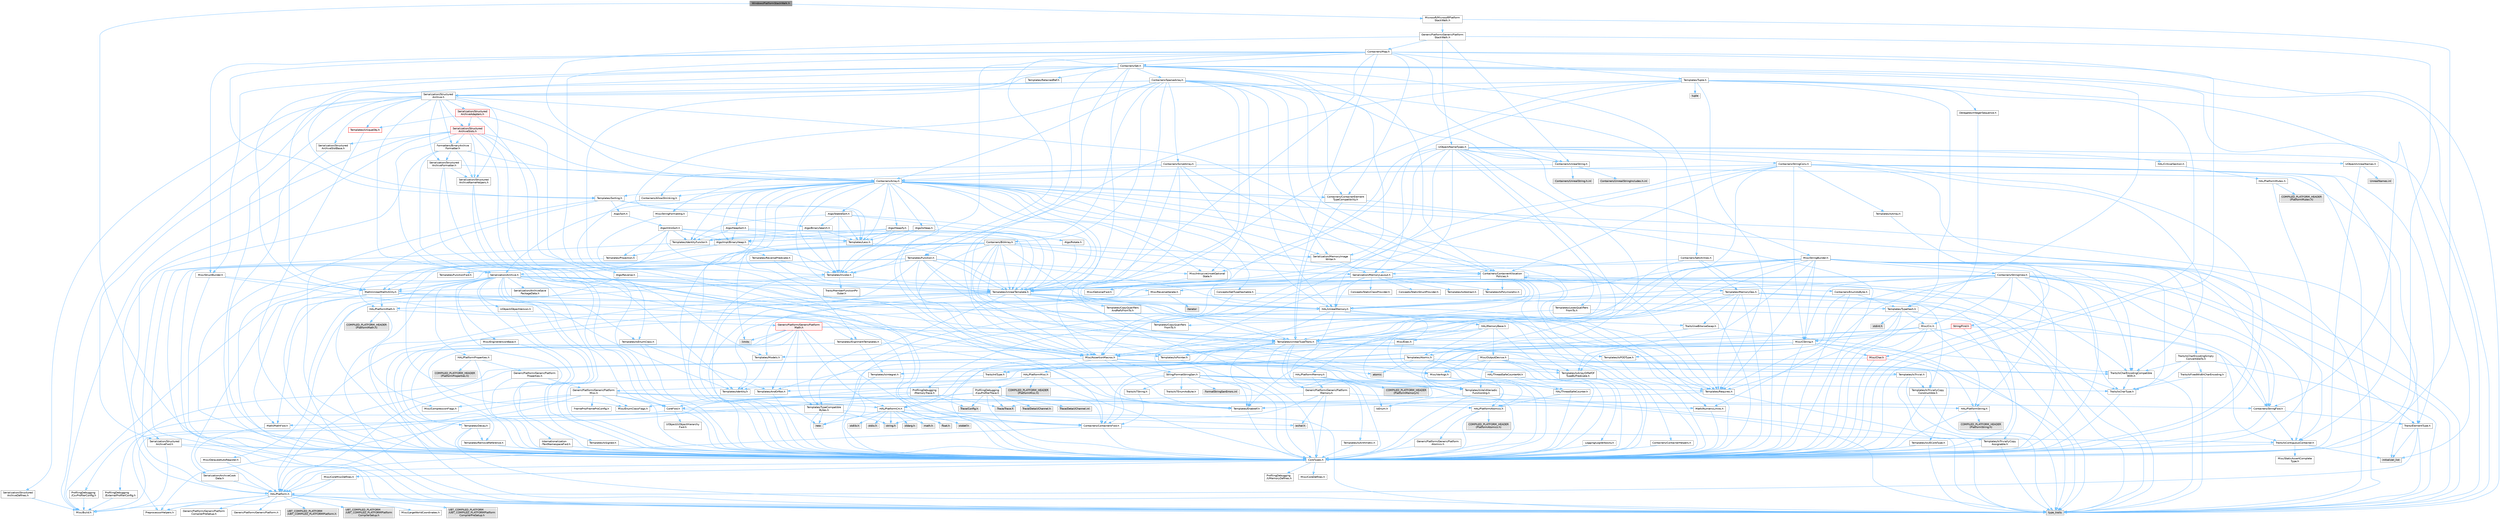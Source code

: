 digraph "WindowsPlatformStackWalk.h"
{
 // INTERACTIVE_SVG=YES
 // LATEX_PDF_SIZE
  bgcolor="transparent";
  edge [fontname=Helvetica,fontsize=10,labelfontname=Helvetica,labelfontsize=10];
  node [fontname=Helvetica,fontsize=10,shape=box,height=0.2,width=0.4];
  Node1 [id="Node000001",label="WindowsPlatformStackWalk.h",height=0.2,width=0.4,color="gray40", fillcolor="grey60", style="filled", fontcolor="black",tooltip=" "];
  Node1 -> Node2 [id="edge1_Node000001_Node000002",color="steelblue1",style="solid",tooltip=" "];
  Node2 [id="Node000002",label="CoreTypes.h",height=0.2,width=0.4,color="grey40", fillcolor="white", style="filled",URL="$dc/dec/CoreTypes_8h.html",tooltip=" "];
  Node2 -> Node3 [id="edge2_Node000002_Node000003",color="steelblue1",style="solid",tooltip=" "];
  Node3 [id="Node000003",label="HAL/Platform.h",height=0.2,width=0.4,color="grey40", fillcolor="white", style="filled",URL="$d9/dd0/Platform_8h.html",tooltip=" "];
  Node3 -> Node4 [id="edge3_Node000003_Node000004",color="steelblue1",style="solid",tooltip=" "];
  Node4 [id="Node000004",label="Misc/Build.h",height=0.2,width=0.4,color="grey40", fillcolor="white", style="filled",URL="$d3/dbb/Build_8h.html",tooltip=" "];
  Node3 -> Node5 [id="edge4_Node000003_Node000005",color="steelblue1",style="solid",tooltip=" "];
  Node5 [id="Node000005",label="Misc/LargeWorldCoordinates.h",height=0.2,width=0.4,color="grey40", fillcolor="white", style="filled",URL="$d2/dcb/LargeWorldCoordinates_8h.html",tooltip=" "];
  Node3 -> Node6 [id="edge5_Node000003_Node000006",color="steelblue1",style="solid",tooltip=" "];
  Node6 [id="Node000006",label="type_traits",height=0.2,width=0.4,color="grey60", fillcolor="#E0E0E0", style="filled",tooltip=" "];
  Node3 -> Node7 [id="edge6_Node000003_Node000007",color="steelblue1",style="solid",tooltip=" "];
  Node7 [id="Node000007",label="PreprocessorHelpers.h",height=0.2,width=0.4,color="grey40", fillcolor="white", style="filled",URL="$db/ddb/PreprocessorHelpers_8h.html",tooltip=" "];
  Node3 -> Node8 [id="edge7_Node000003_Node000008",color="steelblue1",style="solid",tooltip=" "];
  Node8 [id="Node000008",label="UBT_COMPILED_PLATFORM\l/UBT_COMPILED_PLATFORMPlatform\lCompilerPreSetup.h",height=0.2,width=0.4,color="grey60", fillcolor="#E0E0E0", style="filled",tooltip=" "];
  Node3 -> Node9 [id="edge8_Node000003_Node000009",color="steelblue1",style="solid",tooltip=" "];
  Node9 [id="Node000009",label="GenericPlatform/GenericPlatform\lCompilerPreSetup.h",height=0.2,width=0.4,color="grey40", fillcolor="white", style="filled",URL="$d9/dc8/GenericPlatformCompilerPreSetup_8h.html",tooltip=" "];
  Node3 -> Node10 [id="edge9_Node000003_Node000010",color="steelblue1",style="solid",tooltip=" "];
  Node10 [id="Node000010",label="GenericPlatform/GenericPlatform.h",height=0.2,width=0.4,color="grey40", fillcolor="white", style="filled",URL="$d6/d84/GenericPlatform_8h.html",tooltip=" "];
  Node3 -> Node11 [id="edge10_Node000003_Node000011",color="steelblue1",style="solid",tooltip=" "];
  Node11 [id="Node000011",label="UBT_COMPILED_PLATFORM\l/UBT_COMPILED_PLATFORMPlatform.h",height=0.2,width=0.4,color="grey60", fillcolor="#E0E0E0", style="filled",tooltip=" "];
  Node3 -> Node12 [id="edge11_Node000003_Node000012",color="steelblue1",style="solid",tooltip=" "];
  Node12 [id="Node000012",label="UBT_COMPILED_PLATFORM\l/UBT_COMPILED_PLATFORMPlatform\lCompilerSetup.h",height=0.2,width=0.4,color="grey60", fillcolor="#E0E0E0", style="filled",tooltip=" "];
  Node2 -> Node13 [id="edge12_Node000002_Node000013",color="steelblue1",style="solid",tooltip=" "];
  Node13 [id="Node000013",label="ProfilingDebugging\l/UMemoryDefines.h",height=0.2,width=0.4,color="grey40", fillcolor="white", style="filled",URL="$d2/da2/UMemoryDefines_8h.html",tooltip=" "];
  Node2 -> Node14 [id="edge13_Node000002_Node000014",color="steelblue1",style="solid",tooltip=" "];
  Node14 [id="Node000014",label="Misc/CoreMiscDefines.h",height=0.2,width=0.4,color="grey40", fillcolor="white", style="filled",URL="$da/d38/CoreMiscDefines_8h.html",tooltip=" "];
  Node14 -> Node3 [id="edge14_Node000014_Node000003",color="steelblue1",style="solid",tooltip=" "];
  Node14 -> Node7 [id="edge15_Node000014_Node000007",color="steelblue1",style="solid",tooltip=" "];
  Node2 -> Node15 [id="edge16_Node000002_Node000015",color="steelblue1",style="solid",tooltip=" "];
  Node15 [id="Node000015",label="Misc/CoreDefines.h",height=0.2,width=0.4,color="grey40", fillcolor="white", style="filled",URL="$d3/dd2/CoreDefines_8h.html",tooltip=" "];
  Node1 -> Node16 [id="edge17_Node000001_Node000016",color="steelblue1",style="solid",tooltip=" "];
  Node16 [id="Node000016",label="Microsoft/MicrosoftPlatform\lStackWalk.h",height=0.2,width=0.4,color="grey40", fillcolor="white", style="filled",URL="$d0/dbe/MicrosoftPlatformStackWalk_8h.html",tooltip=" "];
  Node16 -> Node2 [id="edge18_Node000016_Node000002",color="steelblue1",style="solid",tooltip=" "];
  Node16 -> Node17 [id="edge19_Node000016_Node000017",color="steelblue1",style="solid",tooltip=" "];
  Node17 [id="Node000017",label="GenericPlatform/GenericPlatform\lStackWalk.h",height=0.2,width=0.4,color="grey40", fillcolor="white", style="filled",URL="$d1/dc3/GenericPlatformStackWalk_8h.html",tooltip=" "];
  Node17 -> Node18 [id="edge20_Node000017_Node000018",color="steelblue1",style="solid",tooltip=" "];
  Node18 [id="Node000018",label="Containers/Array.h",height=0.2,width=0.4,color="grey40", fillcolor="white", style="filled",URL="$df/dd0/Array_8h.html",tooltip=" "];
  Node18 -> Node2 [id="edge21_Node000018_Node000002",color="steelblue1",style="solid",tooltip=" "];
  Node18 -> Node19 [id="edge22_Node000018_Node000019",color="steelblue1",style="solid",tooltip=" "];
  Node19 [id="Node000019",label="Misc/AssertionMacros.h",height=0.2,width=0.4,color="grey40", fillcolor="white", style="filled",URL="$d0/dfa/AssertionMacros_8h.html",tooltip=" "];
  Node19 -> Node2 [id="edge23_Node000019_Node000002",color="steelblue1",style="solid",tooltip=" "];
  Node19 -> Node3 [id="edge24_Node000019_Node000003",color="steelblue1",style="solid",tooltip=" "];
  Node19 -> Node20 [id="edge25_Node000019_Node000020",color="steelblue1",style="solid",tooltip=" "];
  Node20 [id="Node000020",label="HAL/PlatformMisc.h",height=0.2,width=0.4,color="grey40", fillcolor="white", style="filled",URL="$d0/df5/PlatformMisc_8h.html",tooltip=" "];
  Node20 -> Node2 [id="edge26_Node000020_Node000002",color="steelblue1",style="solid",tooltip=" "];
  Node20 -> Node21 [id="edge27_Node000020_Node000021",color="steelblue1",style="solid",tooltip=" "];
  Node21 [id="Node000021",label="GenericPlatform/GenericPlatform\lMisc.h",height=0.2,width=0.4,color="grey40", fillcolor="white", style="filled",URL="$db/d9a/GenericPlatformMisc_8h.html",tooltip=" "];
  Node21 -> Node22 [id="edge28_Node000021_Node000022",color="steelblue1",style="solid",tooltip=" "];
  Node22 [id="Node000022",label="Containers/StringFwd.h",height=0.2,width=0.4,color="grey40", fillcolor="white", style="filled",URL="$df/d37/StringFwd_8h.html",tooltip=" "];
  Node22 -> Node2 [id="edge29_Node000022_Node000002",color="steelblue1",style="solid",tooltip=" "];
  Node22 -> Node23 [id="edge30_Node000022_Node000023",color="steelblue1",style="solid",tooltip=" "];
  Node23 [id="Node000023",label="Traits/ElementType.h",height=0.2,width=0.4,color="grey40", fillcolor="white", style="filled",URL="$d5/d4f/ElementType_8h.html",tooltip=" "];
  Node23 -> Node3 [id="edge31_Node000023_Node000003",color="steelblue1",style="solid",tooltip=" "];
  Node23 -> Node24 [id="edge32_Node000023_Node000024",color="steelblue1",style="solid",tooltip=" "];
  Node24 [id="Node000024",label="initializer_list",height=0.2,width=0.4,color="grey60", fillcolor="#E0E0E0", style="filled",tooltip=" "];
  Node23 -> Node6 [id="edge33_Node000023_Node000006",color="steelblue1",style="solid",tooltip=" "];
  Node22 -> Node25 [id="edge34_Node000022_Node000025",color="steelblue1",style="solid",tooltip=" "];
  Node25 [id="Node000025",label="Traits/IsContiguousContainer.h",height=0.2,width=0.4,color="grey40", fillcolor="white", style="filled",URL="$d5/d3c/IsContiguousContainer_8h.html",tooltip=" "];
  Node25 -> Node2 [id="edge35_Node000025_Node000002",color="steelblue1",style="solid",tooltip=" "];
  Node25 -> Node26 [id="edge36_Node000025_Node000026",color="steelblue1",style="solid",tooltip=" "];
  Node26 [id="Node000026",label="Misc/StaticAssertComplete\lType.h",height=0.2,width=0.4,color="grey40", fillcolor="white", style="filled",URL="$d5/d4e/StaticAssertCompleteType_8h.html",tooltip=" "];
  Node25 -> Node24 [id="edge37_Node000025_Node000024",color="steelblue1",style="solid",tooltip=" "];
  Node21 -> Node27 [id="edge38_Node000021_Node000027",color="steelblue1",style="solid",tooltip=" "];
  Node27 [id="Node000027",label="CoreFwd.h",height=0.2,width=0.4,color="grey40", fillcolor="white", style="filled",URL="$d1/d1e/CoreFwd_8h.html",tooltip=" "];
  Node27 -> Node2 [id="edge39_Node000027_Node000002",color="steelblue1",style="solid",tooltip=" "];
  Node27 -> Node28 [id="edge40_Node000027_Node000028",color="steelblue1",style="solid",tooltip=" "];
  Node28 [id="Node000028",label="Containers/ContainersFwd.h",height=0.2,width=0.4,color="grey40", fillcolor="white", style="filled",URL="$d4/d0a/ContainersFwd_8h.html",tooltip=" "];
  Node28 -> Node3 [id="edge41_Node000028_Node000003",color="steelblue1",style="solid",tooltip=" "];
  Node28 -> Node2 [id="edge42_Node000028_Node000002",color="steelblue1",style="solid",tooltip=" "];
  Node28 -> Node25 [id="edge43_Node000028_Node000025",color="steelblue1",style="solid",tooltip=" "];
  Node27 -> Node29 [id="edge44_Node000027_Node000029",color="steelblue1",style="solid",tooltip=" "];
  Node29 [id="Node000029",label="Math/MathFwd.h",height=0.2,width=0.4,color="grey40", fillcolor="white", style="filled",URL="$d2/d10/MathFwd_8h.html",tooltip=" "];
  Node29 -> Node3 [id="edge45_Node000029_Node000003",color="steelblue1",style="solid",tooltip=" "];
  Node27 -> Node30 [id="edge46_Node000027_Node000030",color="steelblue1",style="solid",tooltip=" "];
  Node30 [id="Node000030",label="UObject/UObjectHierarchy\lFwd.h",height=0.2,width=0.4,color="grey40", fillcolor="white", style="filled",URL="$d3/d13/UObjectHierarchyFwd_8h.html",tooltip=" "];
  Node21 -> Node2 [id="edge47_Node000021_Node000002",color="steelblue1",style="solid",tooltip=" "];
  Node21 -> Node31 [id="edge48_Node000021_Node000031",color="steelblue1",style="solid",tooltip=" "];
  Node31 [id="Node000031",label="FramePro/FrameProConfig.h",height=0.2,width=0.4,color="grey40", fillcolor="white", style="filled",URL="$d7/d90/FrameProConfig_8h.html",tooltip=" "];
  Node21 -> Node32 [id="edge49_Node000021_Node000032",color="steelblue1",style="solid",tooltip=" "];
  Node32 [id="Node000032",label="HAL/PlatformCrt.h",height=0.2,width=0.4,color="grey40", fillcolor="white", style="filled",URL="$d8/d75/PlatformCrt_8h.html",tooltip=" "];
  Node32 -> Node33 [id="edge50_Node000032_Node000033",color="steelblue1",style="solid",tooltip=" "];
  Node33 [id="Node000033",label="new",height=0.2,width=0.4,color="grey60", fillcolor="#E0E0E0", style="filled",tooltip=" "];
  Node32 -> Node34 [id="edge51_Node000032_Node000034",color="steelblue1",style="solid",tooltip=" "];
  Node34 [id="Node000034",label="wchar.h",height=0.2,width=0.4,color="grey60", fillcolor="#E0E0E0", style="filled",tooltip=" "];
  Node32 -> Node35 [id="edge52_Node000032_Node000035",color="steelblue1",style="solid",tooltip=" "];
  Node35 [id="Node000035",label="stddef.h",height=0.2,width=0.4,color="grey60", fillcolor="#E0E0E0", style="filled",tooltip=" "];
  Node32 -> Node36 [id="edge53_Node000032_Node000036",color="steelblue1",style="solid",tooltip=" "];
  Node36 [id="Node000036",label="stdlib.h",height=0.2,width=0.4,color="grey60", fillcolor="#E0E0E0", style="filled",tooltip=" "];
  Node32 -> Node37 [id="edge54_Node000032_Node000037",color="steelblue1",style="solid",tooltip=" "];
  Node37 [id="Node000037",label="stdio.h",height=0.2,width=0.4,color="grey60", fillcolor="#E0E0E0", style="filled",tooltip=" "];
  Node32 -> Node38 [id="edge55_Node000032_Node000038",color="steelblue1",style="solid",tooltip=" "];
  Node38 [id="Node000038",label="stdarg.h",height=0.2,width=0.4,color="grey60", fillcolor="#E0E0E0", style="filled",tooltip=" "];
  Node32 -> Node39 [id="edge56_Node000032_Node000039",color="steelblue1",style="solid",tooltip=" "];
  Node39 [id="Node000039",label="math.h",height=0.2,width=0.4,color="grey60", fillcolor="#E0E0E0", style="filled",tooltip=" "];
  Node32 -> Node40 [id="edge57_Node000032_Node000040",color="steelblue1",style="solid",tooltip=" "];
  Node40 [id="Node000040",label="float.h",height=0.2,width=0.4,color="grey60", fillcolor="#E0E0E0", style="filled",tooltip=" "];
  Node32 -> Node41 [id="edge58_Node000032_Node000041",color="steelblue1",style="solid",tooltip=" "];
  Node41 [id="Node000041",label="string.h",height=0.2,width=0.4,color="grey60", fillcolor="#E0E0E0", style="filled",tooltip=" "];
  Node21 -> Node42 [id="edge59_Node000021_Node000042",color="steelblue1",style="solid",tooltip=" "];
  Node42 [id="Node000042",label="Math/NumericLimits.h",height=0.2,width=0.4,color="grey40", fillcolor="white", style="filled",URL="$df/d1b/NumericLimits_8h.html",tooltip=" "];
  Node42 -> Node2 [id="edge60_Node000042_Node000002",color="steelblue1",style="solid",tooltip=" "];
  Node21 -> Node43 [id="edge61_Node000021_Node000043",color="steelblue1",style="solid",tooltip=" "];
  Node43 [id="Node000043",label="Misc/CompressionFlags.h",height=0.2,width=0.4,color="grey40", fillcolor="white", style="filled",URL="$d9/d76/CompressionFlags_8h.html",tooltip=" "];
  Node21 -> Node44 [id="edge62_Node000021_Node000044",color="steelblue1",style="solid",tooltip=" "];
  Node44 [id="Node000044",label="Misc/EnumClassFlags.h",height=0.2,width=0.4,color="grey40", fillcolor="white", style="filled",URL="$d8/de7/EnumClassFlags_8h.html",tooltip=" "];
  Node21 -> Node45 [id="edge63_Node000021_Node000045",color="steelblue1",style="solid",tooltip=" "];
  Node45 [id="Node000045",label="ProfilingDebugging\l/CsvProfilerConfig.h",height=0.2,width=0.4,color="grey40", fillcolor="white", style="filled",URL="$d3/d88/CsvProfilerConfig_8h.html",tooltip=" "];
  Node45 -> Node4 [id="edge64_Node000045_Node000004",color="steelblue1",style="solid",tooltip=" "];
  Node21 -> Node46 [id="edge65_Node000021_Node000046",color="steelblue1",style="solid",tooltip=" "];
  Node46 [id="Node000046",label="ProfilingDebugging\l/ExternalProfilerConfig.h",height=0.2,width=0.4,color="grey40", fillcolor="white", style="filled",URL="$d3/dbb/ExternalProfilerConfig_8h.html",tooltip=" "];
  Node46 -> Node4 [id="edge66_Node000046_Node000004",color="steelblue1",style="solid",tooltip=" "];
  Node20 -> Node47 [id="edge67_Node000020_Node000047",color="steelblue1",style="solid",tooltip=" "];
  Node47 [id="Node000047",label="COMPILED_PLATFORM_HEADER\l(PlatformMisc.h)",height=0.2,width=0.4,color="grey60", fillcolor="#E0E0E0", style="filled",tooltip=" "];
  Node20 -> Node48 [id="edge68_Node000020_Node000048",color="steelblue1",style="solid",tooltip=" "];
  Node48 [id="Node000048",label="ProfilingDebugging\l/CpuProfilerTrace.h",height=0.2,width=0.4,color="grey40", fillcolor="white", style="filled",URL="$da/dcb/CpuProfilerTrace_8h.html",tooltip=" "];
  Node48 -> Node2 [id="edge69_Node000048_Node000002",color="steelblue1",style="solid",tooltip=" "];
  Node48 -> Node28 [id="edge70_Node000048_Node000028",color="steelblue1",style="solid",tooltip=" "];
  Node48 -> Node49 [id="edge71_Node000048_Node000049",color="steelblue1",style="solid",tooltip=" "];
  Node49 [id="Node000049",label="HAL/PlatformAtomics.h",height=0.2,width=0.4,color="grey40", fillcolor="white", style="filled",URL="$d3/d36/PlatformAtomics_8h.html",tooltip=" "];
  Node49 -> Node2 [id="edge72_Node000049_Node000002",color="steelblue1",style="solid",tooltip=" "];
  Node49 -> Node50 [id="edge73_Node000049_Node000050",color="steelblue1",style="solid",tooltip=" "];
  Node50 [id="Node000050",label="GenericPlatform/GenericPlatform\lAtomics.h",height=0.2,width=0.4,color="grey40", fillcolor="white", style="filled",URL="$da/d72/GenericPlatformAtomics_8h.html",tooltip=" "];
  Node50 -> Node2 [id="edge74_Node000050_Node000002",color="steelblue1",style="solid",tooltip=" "];
  Node49 -> Node51 [id="edge75_Node000049_Node000051",color="steelblue1",style="solid",tooltip=" "];
  Node51 [id="Node000051",label="COMPILED_PLATFORM_HEADER\l(PlatformAtomics.h)",height=0.2,width=0.4,color="grey60", fillcolor="#E0E0E0", style="filled",tooltip=" "];
  Node48 -> Node7 [id="edge76_Node000048_Node000007",color="steelblue1",style="solid",tooltip=" "];
  Node48 -> Node4 [id="edge77_Node000048_Node000004",color="steelblue1",style="solid",tooltip=" "];
  Node48 -> Node52 [id="edge78_Node000048_Node000052",color="steelblue1",style="solid",tooltip=" "];
  Node52 [id="Node000052",label="Trace/Config.h",height=0.2,width=0.4,color="grey60", fillcolor="#E0E0E0", style="filled",tooltip=" "];
  Node48 -> Node53 [id="edge79_Node000048_Node000053",color="steelblue1",style="solid",tooltip=" "];
  Node53 [id="Node000053",label="Trace/Detail/Channel.h",height=0.2,width=0.4,color="grey60", fillcolor="#E0E0E0", style="filled",tooltip=" "];
  Node48 -> Node54 [id="edge80_Node000048_Node000054",color="steelblue1",style="solid",tooltip=" "];
  Node54 [id="Node000054",label="Trace/Detail/Channel.inl",height=0.2,width=0.4,color="grey60", fillcolor="#E0E0E0", style="filled",tooltip=" "];
  Node48 -> Node55 [id="edge81_Node000048_Node000055",color="steelblue1",style="solid",tooltip=" "];
  Node55 [id="Node000055",label="Trace/Trace.h",height=0.2,width=0.4,color="grey60", fillcolor="#E0E0E0", style="filled",tooltip=" "];
  Node19 -> Node7 [id="edge82_Node000019_Node000007",color="steelblue1",style="solid",tooltip=" "];
  Node19 -> Node56 [id="edge83_Node000019_Node000056",color="steelblue1",style="solid",tooltip=" "];
  Node56 [id="Node000056",label="Templates/EnableIf.h",height=0.2,width=0.4,color="grey40", fillcolor="white", style="filled",URL="$d7/d60/EnableIf_8h.html",tooltip=" "];
  Node56 -> Node2 [id="edge84_Node000056_Node000002",color="steelblue1",style="solid",tooltip=" "];
  Node19 -> Node57 [id="edge85_Node000019_Node000057",color="steelblue1",style="solid",tooltip=" "];
  Node57 [id="Node000057",label="Templates/IsArrayOrRefOf\lTypeByPredicate.h",height=0.2,width=0.4,color="grey40", fillcolor="white", style="filled",URL="$d6/da1/IsArrayOrRefOfTypeByPredicate_8h.html",tooltip=" "];
  Node57 -> Node2 [id="edge86_Node000057_Node000002",color="steelblue1",style="solid",tooltip=" "];
  Node19 -> Node58 [id="edge87_Node000019_Node000058",color="steelblue1",style="solid",tooltip=" "];
  Node58 [id="Node000058",label="Templates/IsValidVariadic\lFunctionArg.h",height=0.2,width=0.4,color="grey40", fillcolor="white", style="filled",URL="$d0/dc8/IsValidVariadicFunctionArg_8h.html",tooltip=" "];
  Node58 -> Node2 [id="edge88_Node000058_Node000002",color="steelblue1",style="solid",tooltip=" "];
  Node58 -> Node59 [id="edge89_Node000058_Node000059",color="steelblue1",style="solid",tooltip=" "];
  Node59 [id="Node000059",label="IsEnum.h",height=0.2,width=0.4,color="grey40", fillcolor="white", style="filled",URL="$d4/de5/IsEnum_8h.html",tooltip=" "];
  Node58 -> Node6 [id="edge90_Node000058_Node000006",color="steelblue1",style="solid",tooltip=" "];
  Node19 -> Node60 [id="edge91_Node000019_Node000060",color="steelblue1",style="solid",tooltip=" "];
  Node60 [id="Node000060",label="Traits/IsCharEncodingCompatible\lWith.h",height=0.2,width=0.4,color="grey40", fillcolor="white", style="filled",URL="$df/dd1/IsCharEncodingCompatibleWith_8h.html",tooltip=" "];
  Node60 -> Node6 [id="edge92_Node000060_Node000006",color="steelblue1",style="solid",tooltip=" "];
  Node60 -> Node61 [id="edge93_Node000060_Node000061",color="steelblue1",style="solid",tooltip=" "];
  Node61 [id="Node000061",label="Traits/IsCharType.h",height=0.2,width=0.4,color="grey40", fillcolor="white", style="filled",URL="$db/d51/IsCharType_8h.html",tooltip=" "];
  Node61 -> Node2 [id="edge94_Node000061_Node000002",color="steelblue1",style="solid",tooltip=" "];
  Node19 -> Node62 [id="edge95_Node000019_Node000062",color="steelblue1",style="solid",tooltip=" "];
  Node62 [id="Node000062",label="Misc/VarArgs.h",height=0.2,width=0.4,color="grey40", fillcolor="white", style="filled",URL="$d5/d6f/VarArgs_8h.html",tooltip=" "];
  Node62 -> Node2 [id="edge96_Node000062_Node000002",color="steelblue1",style="solid",tooltip=" "];
  Node19 -> Node63 [id="edge97_Node000019_Node000063",color="steelblue1",style="solid",tooltip=" "];
  Node63 [id="Node000063",label="String/FormatStringSan.h",height=0.2,width=0.4,color="grey40", fillcolor="white", style="filled",URL="$d3/d8b/FormatStringSan_8h.html",tooltip=" "];
  Node63 -> Node6 [id="edge98_Node000063_Node000006",color="steelblue1",style="solid",tooltip=" "];
  Node63 -> Node2 [id="edge99_Node000063_Node000002",color="steelblue1",style="solid",tooltip=" "];
  Node63 -> Node64 [id="edge100_Node000063_Node000064",color="steelblue1",style="solid",tooltip=" "];
  Node64 [id="Node000064",label="Templates/Requires.h",height=0.2,width=0.4,color="grey40", fillcolor="white", style="filled",URL="$dc/d96/Requires_8h.html",tooltip=" "];
  Node64 -> Node56 [id="edge101_Node000064_Node000056",color="steelblue1",style="solid",tooltip=" "];
  Node64 -> Node6 [id="edge102_Node000064_Node000006",color="steelblue1",style="solid",tooltip=" "];
  Node63 -> Node65 [id="edge103_Node000063_Node000065",color="steelblue1",style="solid",tooltip=" "];
  Node65 [id="Node000065",label="Templates/Identity.h",height=0.2,width=0.4,color="grey40", fillcolor="white", style="filled",URL="$d0/dd5/Identity_8h.html",tooltip=" "];
  Node63 -> Node58 [id="edge104_Node000063_Node000058",color="steelblue1",style="solid",tooltip=" "];
  Node63 -> Node61 [id="edge105_Node000063_Node000061",color="steelblue1",style="solid",tooltip=" "];
  Node63 -> Node66 [id="edge106_Node000063_Node000066",color="steelblue1",style="solid",tooltip=" "];
  Node66 [id="Node000066",label="Traits/IsTEnumAsByte.h",height=0.2,width=0.4,color="grey40", fillcolor="white", style="filled",URL="$d1/de6/IsTEnumAsByte_8h.html",tooltip=" "];
  Node63 -> Node67 [id="edge107_Node000063_Node000067",color="steelblue1",style="solid",tooltip=" "];
  Node67 [id="Node000067",label="Traits/IsTString.h",height=0.2,width=0.4,color="grey40", fillcolor="white", style="filled",URL="$d0/df8/IsTString_8h.html",tooltip=" "];
  Node67 -> Node28 [id="edge108_Node000067_Node000028",color="steelblue1",style="solid",tooltip=" "];
  Node63 -> Node28 [id="edge109_Node000063_Node000028",color="steelblue1",style="solid",tooltip=" "];
  Node63 -> Node68 [id="edge110_Node000063_Node000068",color="steelblue1",style="solid",tooltip=" "];
  Node68 [id="Node000068",label="FormatStringSanErrors.inl",height=0.2,width=0.4,color="grey60", fillcolor="#E0E0E0", style="filled",tooltip=" "];
  Node19 -> Node69 [id="edge111_Node000019_Node000069",color="steelblue1",style="solid",tooltip=" "];
  Node69 [id="Node000069",label="atomic",height=0.2,width=0.4,color="grey60", fillcolor="#E0E0E0", style="filled",tooltip=" "];
  Node18 -> Node70 [id="edge112_Node000018_Node000070",color="steelblue1",style="solid",tooltip=" "];
  Node70 [id="Node000070",label="Misc/IntrusiveUnsetOptional\lState.h",height=0.2,width=0.4,color="grey40", fillcolor="white", style="filled",URL="$d2/d0a/IntrusiveUnsetOptionalState_8h.html",tooltip=" "];
  Node70 -> Node71 [id="edge113_Node000070_Node000071",color="steelblue1",style="solid",tooltip=" "];
  Node71 [id="Node000071",label="Misc/OptionalFwd.h",height=0.2,width=0.4,color="grey40", fillcolor="white", style="filled",URL="$dc/d50/OptionalFwd_8h.html",tooltip=" "];
  Node18 -> Node72 [id="edge114_Node000018_Node000072",color="steelblue1",style="solid",tooltip=" "];
  Node72 [id="Node000072",label="Misc/ReverseIterate.h",height=0.2,width=0.4,color="grey40", fillcolor="white", style="filled",URL="$db/de3/ReverseIterate_8h.html",tooltip=" "];
  Node72 -> Node3 [id="edge115_Node000072_Node000003",color="steelblue1",style="solid",tooltip=" "];
  Node72 -> Node73 [id="edge116_Node000072_Node000073",color="steelblue1",style="solid",tooltip=" "];
  Node73 [id="Node000073",label="iterator",height=0.2,width=0.4,color="grey60", fillcolor="#E0E0E0", style="filled",tooltip=" "];
  Node18 -> Node74 [id="edge117_Node000018_Node000074",color="steelblue1",style="solid",tooltip=" "];
  Node74 [id="Node000074",label="HAL/UnrealMemory.h",height=0.2,width=0.4,color="grey40", fillcolor="white", style="filled",URL="$d9/d96/UnrealMemory_8h.html",tooltip=" "];
  Node74 -> Node2 [id="edge118_Node000074_Node000002",color="steelblue1",style="solid",tooltip=" "];
  Node74 -> Node75 [id="edge119_Node000074_Node000075",color="steelblue1",style="solid",tooltip=" "];
  Node75 [id="Node000075",label="GenericPlatform/GenericPlatform\lMemory.h",height=0.2,width=0.4,color="grey40", fillcolor="white", style="filled",URL="$dd/d22/GenericPlatformMemory_8h.html",tooltip=" "];
  Node75 -> Node27 [id="edge120_Node000075_Node000027",color="steelblue1",style="solid",tooltip=" "];
  Node75 -> Node2 [id="edge121_Node000075_Node000002",color="steelblue1",style="solid",tooltip=" "];
  Node75 -> Node76 [id="edge122_Node000075_Node000076",color="steelblue1",style="solid",tooltip=" "];
  Node76 [id="Node000076",label="HAL/PlatformString.h",height=0.2,width=0.4,color="grey40", fillcolor="white", style="filled",URL="$db/db5/PlatformString_8h.html",tooltip=" "];
  Node76 -> Node2 [id="edge123_Node000076_Node000002",color="steelblue1",style="solid",tooltip=" "];
  Node76 -> Node77 [id="edge124_Node000076_Node000077",color="steelblue1",style="solid",tooltip=" "];
  Node77 [id="Node000077",label="COMPILED_PLATFORM_HEADER\l(PlatformString.h)",height=0.2,width=0.4,color="grey60", fillcolor="#E0E0E0", style="filled",tooltip=" "];
  Node75 -> Node41 [id="edge125_Node000075_Node000041",color="steelblue1",style="solid",tooltip=" "];
  Node75 -> Node34 [id="edge126_Node000075_Node000034",color="steelblue1",style="solid",tooltip=" "];
  Node74 -> Node78 [id="edge127_Node000074_Node000078",color="steelblue1",style="solid",tooltip=" "];
  Node78 [id="Node000078",label="HAL/MemoryBase.h",height=0.2,width=0.4,color="grey40", fillcolor="white", style="filled",URL="$d6/d9f/MemoryBase_8h.html",tooltip=" "];
  Node78 -> Node2 [id="edge128_Node000078_Node000002",color="steelblue1",style="solid",tooltip=" "];
  Node78 -> Node49 [id="edge129_Node000078_Node000049",color="steelblue1",style="solid",tooltip=" "];
  Node78 -> Node32 [id="edge130_Node000078_Node000032",color="steelblue1",style="solid",tooltip=" "];
  Node78 -> Node79 [id="edge131_Node000078_Node000079",color="steelblue1",style="solid",tooltip=" "];
  Node79 [id="Node000079",label="Misc/Exec.h",height=0.2,width=0.4,color="grey40", fillcolor="white", style="filled",URL="$de/ddb/Exec_8h.html",tooltip=" "];
  Node79 -> Node2 [id="edge132_Node000079_Node000002",color="steelblue1",style="solid",tooltip=" "];
  Node79 -> Node19 [id="edge133_Node000079_Node000019",color="steelblue1",style="solid",tooltip=" "];
  Node78 -> Node80 [id="edge134_Node000078_Node000080",color="steelblue1",style="solid",tooltip=" "];
  Node80 [id="Node000080",label="Misc/OutputDevice.h",height=0.2,width=0.4,color="grey40", fillcolor="white", style="filled",URL="$d7/d32/OutputDevice_8h.html",tooltip=" "];
  Node80 -> Node27 [id="edge135_Node000080_Node000027",color="steelblue1",style="solid",tooltip=" "];
  Node80 -> Node2 [id="edge136_Node000080_Node000002",color="steelblue1",style="solid",tooltip=" "];
  Node80 -> Node81 [id="edge137_Node000080_Node000081",color="steelblue1",style="solid",tooltip=" "];
  Node81 [id="Node000081",label="Logging/LogVerbosity.h",height=0.2,width=0.4,color="grey40", fillcolor="white", style="filled",URL="$d2/d8f/LogVerbosity_8h.html",tooltip=" "];
  Node81 -> Node2 [id="edge138_Node000081_Node000002",color="steelblue1",style="solid",tooltip=" "];
  Node80 -> Node62 [id="edge139_Node000080_Node000062",color="steelblue1",style="solid",tooltip=" "];
  Node80 -> Node57 [id="edge140_Node000080_Node000057",color="steelblue1",style="solid",tooltip=" "];
  Node80 -> Node58 [id="edge141_Node000080_Node000058",color="steelblue1",style="solid",tooltip=" "];
  Node80 -> Node60 [id="edge142_Node000080_Node000060",color="steelblue1",style="solid",tooltip=" "];
  Node78 -> Node82 [id="edge143_Node000078_Node000082",color="steelblue1",style="solid",tooltip=" "];
  Node82 [id="Node000082",label="Templates/Atomic.h",height=0.2,width=0.4,color="grey40", fillcolor="white", style="filled",URL="$d3/d91/Atomic_8h.html",tooltip=" "];
  Node82 -> Node83 [id="edge144_Node000082_Node000083",color="steelblue1",style="solid",tooltip=" "];
  Node83 [id="Node000083",label="HAL/ThreadSafeCounter.h",height=0.2,width=0.4,color="grey40", fillcolor="white", style="filled",URL="$dc/dc9/ThreadSafeCounter_8h.html",tooltip=" "];
  Node83 -> Node2 [id="edge145_Node000083_Node000002",color="steelblue1",style="solid",tooltip=" "];
  Node83 -> Node49 [id="edge146_Node000083_Node000049",color="steelblue1",style="solid",tooltip=" "];
  Node82 -> Node84 [id="edge147_Node000082_Node000084",color="steelblue1",style="solid",tooltip=" "];
  Node84 [id="Node000084",label="HAL/ThreadSafeCounter64.h",height=0.2,width=0.4,color="grey40", fillcolor="white", style="filled",URL="$d0/d12/ThreadSafeCounter64_8h.html",tooltip=" "];
  Node84 -> Node2 [id="edge148_Node000084_Node000002",color="steelblue1",style="solid",tooltip=" "];
  Node84 -> Node83 [id="edge149_Node000084_Node000083",color="steelblue1",style="solid",tooltip=" "];
  Node82 -> Node85 [id="edge150_Node000082_Node000085",color="steelblue1",style="solid",tooltip=" "];
  Node85 [id="Node000085",label="Templates/IsIntegral.h",height=0.2,width=0.4,color="grey40", fillcolor="white", style="filled",URL="$da/d64/IsIntegral_8h.html",tooltip=" "];
  Node85 -> Node2 [id="edge151_Node000085_Node000002",color="steelblue1",style="solid",tooltip=" "];
  Node82 -> Node86 [id="edge152_Node000082_Node000086",color="steelblue1",style="solid",tooltip=" "];
  Node86 [id="Node000086",label="Templates/IsTrivial.h",height=0.2,width=0.4,color="grey40", fillcolor="white", style="filled",URL="$da/d4c/IsTrivial_8h.html",tooltip=" "];
  Node86 -> Node87 [id="edge153_Node000086_Node000087",color="steelblue1",style="solid",tooltip=" "];
  Node87 [id="Node000087",label="Templates/AndOrNot.h",height=0.2,width=0.4,color="grey40", fillcolor="white", style="filled",URL="$db/d0a/AndOrNot_8h.html",tooltip=" "];
  Node87 -> Node2 [id="edge154_Node000087_Node000002",color="steelblue1",style="solid",tooltip=" "];
  Node86 -> Node88 [id="edge155_Node000086_Node000088",color="steelblue1",style="solid",tooltip=" "];
  Node88 [id="Node000088",label="Templates/IsTriviallyCopy\lConstructible.h",height=0.2,width=0.4,color="grey40", fillcolor="white", style="filled",URL="$d3/d78/IsTriviallyCopyConstructible_8h.html",tooltip=" "];
  Node88 -> Node2 [id="edge156_Node000088_Node000002",color="steelblue1",style="solid",tooltip=" "];
  Node88 -> Node6 [id="edge157_Node000088_Node000006",color="steelblue1",style="solid",tooltip=" "];
  Node86 -> Node89 [id="edge158_Node000086_Node000089",color="steelblue1",style="solid",tooltip=" "];
  Node89 [id="Node000089",label="Templates/IsTriviallyCopy\lAssignable.h",height=0.2,width=0.4,color="grey40", fillcolor="white", style="filled",URL="$d2/df2/IsTriviallyCopyAssignable_8h.html",tooltip=" "];
  Node89 -> Node2 [id="edge159_Node000089_Node000002",color="steelblue1",style="solid",tooltip=" "];
  Node89 -> Node6 [id="edge160_Node000089_Node000006",color="steelblue1",style="solid",tooltip=" "];
  Node86 -> Node6 [id="edge161_Node000086_Node000006",color="steelblue1",style="solid",tooltip=" "];
  Node82 -> Node90 [id="edge162_Node000082_Node000090",color="steelblue1",style="solid",tooltip=" "];
  Node90 [id="Node000090",label="Traits/IntType.h",height=0.2,width=0.4,color="grey40", fillcolor="white", style="filled",URL="$d7/deb/IntType_8h.html",tooltip=" "];
  Node90 -> Node3 [id="edge163_Node000090_Node000003",color="steelblue1",style="solid",tooltip=" "];
  Node82 -> Node69 [id="edge164_Node000082_Node000069",color="steelblue1",style="solid",tooltip=" "];
  Node74 -> Node91 [id="edge165_Node000074_Node000091",color="steelblue1",style="solid",tooltip=" "];
  Node91 [id="Node000091",label="HAL/PlatformMemory.h",height=0.2,width=0.4,color="grey40", fillcolor="white", style="filled",URL="$de/d68/PlatformMemory_8h.html",tooltip=" "];
  Node91 -> Node2 [id="edge166_Node000091_Node000002",color="steelblue1",style="solid",tooltip=" "];
  Node91 -> Node75 [id="edge167_Node000091_Node000075",color="steelblue1",style="solid",tooltip=" "];
  Node91 -> Node92 [id="edge168_Node000091_Node000092",color="steelblue1",style="solid",tooltip=" "];
  Node92 [id="Node000092",label="COMPILED_PLATFORM_HEADER\l(PlatformMemory.h)",height=0.2,width=0.4,color="grey60", fillcolor="#E0E0E0", style="filled",tooltip=" "];
  Node74 -> Node93 [id="edge169_Node000074_Node000093",color="steelblue1",style="solid",tooltip=" "];
  Node93 [id="Node000093",label="ProfilingDebugging\l/MemoryTrace.h",height=0.2,width=0.4,color="grey40", fillcolor="white", style="filled",URL="$da/dd7/MemoryTrace_8h.html",tooltip=" "];
  Node93 -> Node3 [id="edge170_Node000093_Node000003",color="steelblue1",style="solid",tooltip=" "];
  Node93 -> Node44 [id="edge171_Node000093_Node000044",color="steelblue1",style="solid",tooltip=" "];
  Node93 -> Node52 [id="edge172_Node000093_Node000052",color="steelblue1",style="solid",tooltip=" "];
  Node93 -> Node55 [id="edge173_Node000093_Node000055",color="steelblue1",style="solid",tooltip=" "];
  Node74 -> Node94 [id="edge174_Node000074_Node000094",color="steelblue1",style="solid",tooltip=" "];
  Node94 [id="Node000094",label="Templates/IsPointer.h",height=0.2,width=0.4,color="grey40", fillcolor="white", style="filled",URL="$d7/d05/IsPointer_8h.html",tooltip=" "];
  Node94 -> Node2 [id="edge175_Node000094_Node000002",color="steelblue1",style="solid",tooltip=" "];
  Node18 -> Node95 [id="edge176_Node000018_Node000095",color="steelblue1",style="solid",tooltip=" "];
  Node95 [id="Node000095",label="Templates/UnrealTypeTraits.h",height=0.2,width=0.4,color="grey40", fillcolor="white", style="filled",URL="$d2/d2d/UnrealTypeTraits_8h.html",tooltip=" "];
  Node95 -> Node2 [id="edge177_Node000095_Node000002",color="steelblue1",style="solid",tooltip=" "];
  Node95 -> Node94 [id="edge178_Node000095_Node000094",color="steelblue1",style="solid",tooltip=" "];
  Node95 -> Node19 [id="edge179_Node000095_Node000019",color="steelblue1",style="solid",tooltip=" "];
  Node95 -> Node87 [id="edge180_Node000095_Node000087",color="steelblue1",style="solid",tooltip=" "];
  Node95 -> Node56 [id="edge181_Node000095_Node000056",color="steelblue1",style="solid",tooltip=" "];
  Node95 -> Node96 [id="edge182_Node000095_Node000096",color="steelblue1",style="solid",tooltip=" "];
  Node96 [id="Node000096",label="Templates/IsArithmetic.h",height=0.2,width=0.4,color="grey40", fillcolor="white", style="filled",URL="$d2/d5d/IsArithmetic_8h.html",tooltip=" "];
  Node96 -> Node2 [id="edge183_Node000096_Node000002",color="steelblue1",style="solid",tooltip=" "];
  Node95 -> Node59 [id="edge184_Node000095_Node000059",color="steelblue1",style="solid",tooltip=" "];
  Node95 -> Node97 [id="edge185_Node000095_Node000097",color="steelblue1",style="solid",tooltip=" "];
  Node97 [id="Node000097",label="Templates/Models.h",height=0.2,width=0.4,color="grey40", fillcolor="white", style="filled",URL="$d3/d0c/Models_8h.html",tooltip=" "];
  Node97 -> Node65 [id="edge186_Node000097_Node000065",color="steelblue1",style="solid",tooltip=" "];
  Node95 -> Node98 [id="edge187_Node000095_Node000098",color="steelblue1",style="solid",tooltip=" "];
  Node98 [id="Node000098",label="Templates/IsPODType.h",height=0.2,width=0.4,color="grey40", fillcolor="white", style="filled",URL="$d7/db1/IsPODType_8h.html",tooltip=" "];
  Node98 -> Node2 [id="edge188_Node000098_Node000002",color="steelblue1",style="solid",tooltip=" "];
  Node95 -> Node99 [id="edge189_Node000095_Node000099",color="steelblue1",style="solid",tooltip=" "];
  Node99 [id="Node000099",label="Templates/IsUECoreType.h",height=0.2,width=0.4,color="grey40", fillcolor="white", style="filled",URL="$d1/db8/IsUECoreType_8h.html",tooltip=" "];
  Node99 -> Node2 [id="edge190_Node000099_Node000002",color="steelblue1",style="solid",tooltip=" "];
  Node99 -> Node6 [id="edge191_Node000099_Node000006",color="steelblue1",style="solid",tooltip=" "];
  Node95 -> Node88 [id="edge192_Node000095_Node000088",color="steelblue1",style="solid",tooltip=" "];
  Node18 -> Node100 [id="edge193_Node000018_Node000100",color="steelblue1",style="solid",tooltip=" "];
  Node100 [id="Node000100",label="Templates/UnrealTemplate.h",height=0.2,width=0.4,color="grey40", fillcolor="white", style="filled",URL="$d4/d24/UnrealTemplate_8h.html",tooltip=" "];
  Node100 -> Node2 [id="edge194_Node000100_Node000002",color="steelblue1",style="solid",tooltip=" "];
  Node100 -> Node94 [id="edge195_Node000100_Node000094",color="steelblue1",style="solid",tooltip=" "];
  Node100 -> Node74 [id="edge196_Node000100_Node000074",color="steelblue1",style="solid",tooltip=" "];
  Node100 -> Node101 [id="edge197_Node000100_Node000101",color="steelblue1",style="solid",tooltip=" "];
  Node101 [id="Node000101",label="Templates/CopyQualifiers\lAndRefsFromTo.h",height=0.2,width=0.4,color="grey40", fillcolor="white", style="filled",URL="$d3/db3/CopyQualifiersAndRefsFromTo_8h.html",tooltip=" "];
  Node101 -> Node102 [id="edge198_Node000101_Node000102",color="steelblue1",style="solid",tooltip=" "];
  Node102 [id="Node000102",label="Templates/CopyQualifiers\lFromTo.h",height=0.2,width=0.4,color="grey40", fillcolor="white", style="filled",URL="$d5/db4/CopyQualifiersFromTo_8h.html",tooltip=" "];
  Node100 -> Node95 [id="edge199_Node000100_Node000095",color="steelblue1",style="solid",tooltip=" "];
  Node100 -> Node103 [id="edge200_Node000100_Node000103",color="steelblue1",style="solid",tooltip=" "];
  Node103 [id="Node000103",label="Templates/RemoveReference.h",height=0.2,width=0.4,color="grey40", fillcolor="white", style="filled",URL="$da/dbe/RemoveReference_8h.html",tooltip=" "];
  Node103 -> Node2 [id="edge201_Node000103_Node000002",color="steelblue1",style="solid",tooltip=" "];
  Node100 -> Node64 [id="edge202_Node000100_Node000064",color="steelblue1",style="solid",tooltip=" "];
  Node100 -> Node104 [id="edge203_Node000100_Node000104",color="steelblue1",style="solid",tooltip=" "];
  Node104 [id="Node000104",label="Templates/TypeCompatible\lBytes.h",height=0.2,width=0.4,color="grey40", fillcolor="white", style="filled",URL="$df/d0a/TypeCompatibleBytes_8h.html",tooltip=" "];
  Node104 -> Node2 [id="edge204_Node000104_Node000002",color="steelblue1",style="solid",tooltip=" "];
  Node104 -> Node41 [id="edge205_Node000104_Node000041",color="steelblue1",style="solid",tooltip=" "];
  Node104 -> Node33 [id="edge206_Node000104_Node000033",color="steelblue1",style="solid",tooltip=" "];
  Node104 -> Node6 [id="edge207_Node000104_Node000006",color="steelblue1",style="solid",tooltip=" "];
  Node100 -> Node65 [id="edge208_Node000100_Node000065",color="steelblue1",style="solid",tooltip=" "];
  Node100 -> Node25 [id="edge209_Node000100_Node000025",color="steelblue1",style="solid",tooltip=" "];
  Node100 -> Node105 [id="edge210_Node000100_Node000105",color="steelblue1",style="solid",tooltip=" "];
  Node105 [id="Node000105",label="Traits/UseBitwiseSwap.h",height=0.2,width=0.4,color="grey40", fillcolor="white", style="filled",URL="$db/df3/UseBitwiseSwap_8h.html",tooltip=" "];
  Node105 -> Node2 [id="edge211_Node000105_Node000002",color="steelblue1",style="solid",tooltip=" "];
  Node105 -> Node6 [id="edge212_Node000105_Node000006",color="steelblue1",style="solid",tooltip=" "];
  Node100 -> Node6 [id="edge213_Node000100_Node000006",color="steelblue1",style="solid",tooltip=" "];
  Node18 -> Node106 [id="edge214_Node000018_Node000106",color="steelblue1",style="solid",tooltip=" "];
  Node106 [id="Node000106",label="Containers/AllowShrinking.h",height=0.2,width=0.4,color="grey40", fillcolor="white", style="filled",URL="$d7/d1a/AllowShrinking_8h.html",tooltip=" "];
  Node106 -> Node2 [id="edge215_Node000106_Node000002",color="steelblue1",style="solid",tooltip=" "];
  Node18 -> Node107 [id="edge216_Node000018_Node000107",color="steelblue1",style="solid",tooltip=" "];
  Node107 [id="Node000107",label="Containers/ContainerAllocation\lPolicies.h",height=0.2,width=0.4,color="grey40", fillcolor="white", style="filled",URL="$d7/dff/ContainerAllocationPolicies_8h.html",tooltip=" "];
  Node107 -> Node2 [id="edge217_Node000107_Node000002",color="steelblue1",style="solid",tooltip=" "];
  Node107 -> Node108 [id="edge218_Node000107_Node000108",color="steelblue1",style="solid",tooltip=" "];
  Node108 [id="Node000108",label="Containers/ContainerHelpers.h",height=0.2,width=0.4,color="grey40", fillcolor="white", style="filled",URL="$d7/d33/ContainerHelpers_8h.html",tooltip=" "];
  Node108 -> Node2 [id="edge219_Node000108_Node000002",color="steelblue1",style="solid",tooltip=" "];
  Node107 -> Node107 [id="edge220_Node000107_Node000107",color="steelblue1",style="solid",tooltip=" "];
  Node107 -> Node109 [id="edge221_Node000107_Node000109",color="steelblue1",style="solid",tooltip=" "];
  Node109 [id="Node000109",label="HAL/PlatformMath.h",height=0.2,width=0.4,color="grey40", fillcolor="white", style="filled",URL="$dc/d53/PlatformMath_8h.html",tooltip=" "];
  Node109 -> Node2 [id="edge222_Node000109_Node000002",color="steelblue1",style="solid",tooltip=" "];
  Node109 -> Node110 [id="edge223_Node000109_Node000110",color="steelblue1",style="solid",tooltip=" "];
  Node110 [id="Node000110",label="GenericPlatform/GenericPlatform\lMath.h",height=0.2,width=0.4,color="red", fillcolor="#FFF0F0", style="filled",URL="$d5/d79/GenericPlatformMath_8h.html",tooltip=" "];
  Node110 -> Node2 [id="edge224_Node000110_Node000002",color="steelblue1",style="solid",tooltip=" "];
  Node110 -> Node28 [id="edge225_Node000110_Node000028",color="steelblue1",style="solid",tooltip=" "];
  Node110 -> Node32 [id="edge226_Node000110_Node000032",color="steelblue1",style="solid",tooltip=" "];
  Node110 -> Node87 [id="edge227_Node000110_Node000087",color="steelblue1",style="solid",tooltip=" "];
  Node110 -> Node111 [id="edge228_Node000110_Node000111",color="steelblue1",style="solid",tooltip=" "];
  Node111 [id="Node000111",label="Templates/Decay.h",height=0.2,width=0.4,color="grey40", fillcolor="white", style="filled",URL="$dd/d0f/Decay_8h.html",tooltip=" "];
  Node111 -> Node2 [id="edge229_Node000111_Node000002",color="steelblue1",style="solid",tooltip=" "];
  Node111 -> Node103 [id="edge230_Node000111_Node000103",color="steelblue1",style="solid",tooltip=" "];
  Node111 -> Node6 [id="edge231_Node000111_Node000006",color="steelblue1",style="solid",tooltip=" "];
  Node110 -> Node95 [id="edge232_Node000110_Node000095",color="steelblue1",style="solid",tooltip=" "];
  Node110 -> Node64 [id="edge233_Node000110_Node000064",color="steelblue1",style="solid",tooltip=" "];
  Node110 -> Node104 [id="edge234_Node000110_Node000104",color="steelblue1",style="solid",tooltip=" "];
  Node110 -> Node115 [id="edge235_Node000110_Node000115",color="steelblue1",style="solid",tooltip=" "];
  Node115 [id="Node000115",label="limits",height=0.2,width=0.4,color="grey60", fillcolor="#E0E0E0", style="filled",tooltip=" "];
  Node110 -> Node6 [id="edge236_Node000110_Node000006",color="steelblue1",style="solid",tooltip=" "];
  Node109 -> Node116 [id="edge237_Node000109_Node000116",color="steelblue1",style="solid",tooltip=" "];
  Node116 [id="Node000116",label="COMPILED_PLATFORM_HEADER\l(PlatformMath.h)",height=0.2,width=0.4,color="grey60", fillcolor="#E0E0E0", style="filled",tooltip=" "];
  Node107 -> Node74 [id="edge238_Node000107_Node000074",color="steelblue1",style="solid",tooltip=" "];
  Node107 -> Node42 [id="edge239_Node000107_Node000042",color="steelblue1",style="solid",tooltip=" "];
  Node107 -> Node19 [id="edge240_Node000107_Node000019",color="steelblue1",style="solid",tooltip=" "];
  Node107 -> Node117 [id="edge241_Node000107_Node000117",color="steelblue1",style="solid",tooltip=" "];
  Node117 [id="Node000117",label="Templates/IsPolymorphic.h",height=0.2,width=0.4,color="grey40", fillcolor="white", style="filled",URL="$dc/d20/IsPolymorphic_8h.html",tooltip=" "];
  Node107 -> Node118 [id="edge242_Node000107_Node000118",color="steelblue1",style="solid",tooltip=" "];
  Node118 [id="Node000118",label="Templates/MemoryOps.h",height=0.2,width=0.4,color="grey40", fillcolor="white", style="filled",URL="$db/dea/MemoryOps_8h.html",tooltip=" "];
  Node118 -> Node2 [id="edge243_Node000118_Node000002",color="steelblue1",style="solid",tooltip=" "];
  Node118 -> Node74 [id="edge244_Node000118_Node000074",color="steelblue1",style="solid",tooltip=" "];
  Node118 -> Node89 [id="edge245_Node000118_Node000089",color="steelblue1",style="solid",tooltip=" "];
  Node118 -> Node88 [id="edge246_Node000118_Node000088",color="steelblue1",style="solid",tooltip=" "];
  Node118 -> Node64 [id="edge247_Node000118_Node000064",color="steelblue1",style="solid",tooltip=" "];
  Node118 -> Node95 [id="edge248_Node000118_Node000095",color="steelblue1",style="solid",tooltip=" "];
  Node118 -> Node105 [id="edge249_Node000118_Node000105",color="steelblue1",style="solid",tooltip=" "];
  Node118 -> Node33 [id="edge250_Node000118_Node000033",color="steelblue1",style="solid",tooltip=" "];
  Node118 -> Node6 [id="edge251_Node000118_Node000006",color="steelblue1",style="solid",tooltip=" "];
  Node107 -> Node104 [id="edge252_Node000107_Node000104",color="steelblue1",style="solid",tooltip=" "];
  Node107 -> Node6 [id="edge253_Node000107_Node000006",color="steelblue1",style="solid",tooltip=" "];
  Node18 -> Node119 [id="edge254_Node000018_Node000119",color="steelblue1",style="solid",tooltip=" "];
  Node119 [id="Node000119",label="Containers/ContainerElement\lTypeCompatibility.h",height=0.2,width=0.4,color="grey40", fillcolor="white", style="filled",URL="$df/ddf/ContainerElementTypeCompatibility_8h.html",tooltip=" "];
  Node119 -> Node2 [id="edge255_Node000119_Node000002",color="steelblue1",style="solid",tooltip=" "];
  Node119 -> Node95 [id="edge256_Node000119_Node000095",color="steelblue1",style="solid",tooltip=" "];
  Node18 -> Node120 [id="edge257_Node000018_Node000120",color="steelblue1",style="solid",tooltip=" "];
  Node120 [id="Node000120",label="Serialization/Archive.h",height=0.2,width=0.4,color="grey40", fillcolor="white", style="filled",URL="$d7/d3b/Archive_8h.html",tooltip=" "];
  Node120 -> Node27 [id="edge258_Node000120_Node000027",color="steelblue1",style="solid",tooltip=" "];
  Node120 -> Node2 [id="edge259_Node000120_Node000002",color="steelblue1",style="solid",tooltip=" "];
  Node120 -> Node121 [id="edge260_Node000120_Node000121",color="steelblue1",style="solid",tooltip=" "];
  Node121 [id="Node000121",label="HAL/PlatformProperties.h",height=0.2,width=0.4,color="grey40", fillcolor="white", style="filled",URL="$d9/db0/PlatformProperties_8h.html",tooltip=" "];
  Node121 -> Node2 [id="edge261_Node000121_Node000002",color="steelblue1",style="solid",tooltip=" "];
  Node121 -> Node122 [id="edge262_Node000121_Node000122",color="steelblue1",style="solid",tooltip=" "];
  Node122 [id="Node000122",label="GenericPlatform/GenericPlatform\lProperties.h",height=0.2,width=0.4,color="grey40", fillcolor="white", style="filled",URL="$d2/dcd/GenericPlatformProperties_8h.html",tooltip=" "];
  Node122 -> Node2 [id="edge263_Node000122_Node000002",color="steelblue1",style="solid",tooltip=" "];
  Node122 -> Node21 [id="edge264_Node000122_Node000021",color="steelblue1",style="solid",tooltip=" "];
  Node121 -> Node123 [id="edge265_Node000121_Node000123",color="steelblue1",style="solid",tooltip=" "];
  Node123 [id="Node000123",label="COMPILED_PLATFORM_HEADER\l(PlatformProperties.h)",height=0.2,width=0.4,color="grey60", fillcolor="#E0E0E0", style="filled",tooltip=" "];
  Node120 -> Node124 [id="edge266_Node000120_Node000124",color="steelblue1",style="solid",tooltip=" "];
  Node124 [id="Node000124",label="Internationalization\l/TextNamespaceFwd.h",height=0.2,width=0.4,color="grey40", fillcolor="white", style="filled",URL="$d8/d97/TextNamespaceFwd_8h.html",tooltip=" "];
  Node124 -> Node2 [id="edge267_Node000124_Node000002",color="steelblue1",style="solid",tooltip=" "];
  Node120 -> Node29 [id="edge268_Node000120_Node000029",color="steelblue1",style="solid",tooltip=" "];
  Node120 -> Node19 [id="edge269_Node000120_Node000019",color="steelblue1",style="solid",tooltip=" "];
  Node120 -> Node4 [id="edge270_Node000120_Node000004",color="steelblue1",style="solid",tooltip=" "];
  Node120 -> Node43 [id="edge271_Node000120_Node000043",color="steelblue1",style="solid",tooltip=" "];
  Node120 -> Node125 [id="edge272_Node000120_Node000125",color="steelblue1",style="solid",tooltip=" "];
  Node125 [id="Node000125",label="Misc/EngineVersionBase.h",height=0.2,width=0.4,color="grey40", fillcolor="white", style="filled",URL="$d5/d2b/EngineVersionBase_8h.html",tooltip=" "];
  Node125 -> Node2 [id="edge273_Node000125_Node000002",color="steelblue1",style="solid",tooltip=" "];
  Node120 -> Node62 [id="edge274_Node000120_Node000062",color="steelblue1",style="solid",tooltip=" "];
  Node120 -> Node126 [id="edge275_Node000120_Node000126",color="steelblue1",style="solid",tooltip=" "];
  Node126 [id="Node000126",label="Serialization/ArchiveCook\lData.h",height=0.2,width=0.4,color="grey40", fillcolor="white", style="filled",URL="$dc/db6/ArchiveCookData_8h.html",tooltip=" "];
  Node126 -> Node3 [id="edge276_Node000126_Node000003",color="steelblue1",style="solid",tooltip=" "];
  Node120 -> Node127 [id="edge277_Node000120_Node000127",color="steelblue1",style="solid",tooltip=" "];
  Node127 [id="Node000127",label="Serialization/ArchiveSave\lPackageData.h",height=0.2,width=0.4,color="grey40", fillcolor="white", style="filled",URL="$d1/d37/ArchiveSavePackageData_8h.html",tooltip=" "];
  Node120 -> Node56 [id="edge278_Node000120_Node000056",color="steelblue1",style="solid",tooltip=" "];
  Node120 -> Node57 [id="edge279_Node000120_Node000057",color="steelblue1",style="solid",tooltip=" "];
  Node120 -> Node128 [id="edge280_Node000120_Node000128",color="steelblue1",style="solid",tooltip=" "];
  Node128 [id="Node000128",label="Templates/IsEnumClass.h",height=0.2,width=0.4,color="grey40", fillcolor="white", style="filled",URL="$d7/d15/IsEnumClass_8h.html",tooltip=" "];
  Node128 -> Node2 [id="edge281_Node000128_Node000002",color="steelblue1",style="solid",tooltip=" "];
  Node128 -> Node87 [id="edge282_Node000128_Node000087",color="steelblue1",style="solid",tooltip=" "];
  Node120 -> Node114 [id="edge283_Node000120_Node000114",color="steelblue1",style="solid",tooltip=" "];
  Node114 [id="Node000114",label="Templates/IsSigned.h",height=0.2,width=0.4,color="grey40", fillcolor="white", style="filled",URL="$d8/dd8/IsSigned_8h.html",tooltip=" "];
  Node114 -> Node2 [id="edge284_Node000114_Node000002",color="steelblue1",style="solid",tooltip=" "];
  Node120 -> Node58 [id="edge285_Node000120_Node000058",color="steelblue1",style="solid",tooltip=" "];
  Node120 -> Node100 [id="edge286_Node000120_Node000100",color="steelblue1",style="solid",tooltip=" "];
  Node120 -> Node60 [id="edge287_Node000120_Node000060",color="steelblue1",style="solid",tooltip=" "];
  Node120 -> Node129 [id="edge288_Node000120_Node000129",color="steelblue1",style="solid",tooltip=" "];
  Node129 [id="Node000129",label="UObject/ObjectVersion.h",height=0.2,width=0.4,color="grey40", fillcolor="white", style="filled",URL="$da/d63/ObjectVersion_8h.html",tooltip=" "];
  Node129 -> Node2 [id="edge289_Node000129_Node000002",color="steelblue1",style="solid",tooltip=" "];
  Node18 -> Node130 [id="edge290_Node000018_Node000130",color="steelblue1",style="solid",tooltip=" "];
  Node130 [id="Node000130",label="Serialization/MemoryImage\lWriter.h",height=0.2,width=0.4,color="grey40", fillcolor="white", style="filled",URL="$d0/d08/MemoryImageWriter_8h.html",tooltip=" "];
  Node130 -> Node2 [id="edge291_Node000130_Node000002",color="steelblue1",style="solid",tooltip=" "];
  Node130 -> Node131 [id="edge292_Node000130_Node000131",color="steelblue1",style="solid",tooltip=" "];
  Node131 [id="Node000131",label="Serialization/MemoryLayout.h",height=0.2,width=0.4,color="grey40", fillcolor="white", style="filled",URL="$d7/d66/MemoryLayout_8h.html",tooltip=" "];
  Node131 -> Node132 [id="edge293_Node000131_Node000132",color="steelblue1",style="solid",tooltip=" "];
  Node132 [id="Node000132",label="Concepts/StaticClassProvider.h",height=0.2,width=0.4,color="grey40", fillcolor="white", style="filled",URL="$dd/d83/StaticClassProvider_8h.html",tooltip=" "];
  Node131 -> Node133 [id="edge294_Node000131_Node000133",color="steelblue1",style="solid",tooltip=" "];
  Node133 [id="Node000133",label="Concepts/StaticStructProvider.h",height=0.2,width=0.4,color="grey40", fillcolor="white", style="filled",URL="$d5/d77/StaticStructProvider_8h.html",tooltip=" "];
  Node131 -> Node134 [id="edge295_Node000131_Node000134",color="steelblue1",style="solid",tooltip=" "];
  Node134 [id="Node000134",label="Containers/EnumAsByte.h",height=0.2,width=0.4,color="grey40", fillcolor="white", style="filled",URL="$d6/d9a/EnumAsByte_8h.html",tooltip=" "];
  Node134 -> Node2 [id="edge296_Node000134_Node000002",color="steelblue1",style="solid",tooltip=" "];
  Node134 -> Node98 [id="edge297_Node000134_Node000098",color="steelblue1",style="solid",tooltip=" "];
  Node134 -> Node135 [id="edge298_Node000134_Node000135",color="steelblue1",style="solid",tooltip=" "];
  Node135 [id="Node000135",label="Templates/TypeHash.h",height=0.2,width=0.4,color="grey40", fillcolor="white", style="filled",URL="$d1/d62/TypeHash_8h.html",tooltip=" "];
  Node135 -> Node2 [id="edge299_Node000135_Node000002",color="steelblue1",style="solid",tooltip=" "];
  Node135 -> Node64 [id="edge300_Node000135_Node000064",color="steelblue1",style="solid",tooltip=" "];
  Node135 -> Node136 [id="edge301_Node000135_Node000136",color="steelblue1",style="solid",tooltip=" "];
  Node136 [id="Node000136",label="Misc/Crc.h",height=0.2,width=0.4,color="grey40", fillcolor="white", style="filled",URL="$d4/dd2/Crc_8h.html",tooltip=" "];
  Node136 -> Node2 [id="edge302_Node000136_Node000002",color="steelblue1",style="solid",tooltip=" "];
  Node136 -> Node76 [id="edge303_Node000136_Node000076",color="steelblue1",style="solid",tooltip=" "];
  Node136 -> Node19 [id="edge304_Node000136_Node000019",color="steelblue1",style="solid",tooltip=" "];
  Node136 -> Node137 [id="edge305_Node000136_Node000137",color="steelblue1",style="solid",tooltip=" "];
  Node137 [id="Node000137",label="Misc/CString.h",height=0.2,width=0.4,color="grey40", fillcolor="white", style="filled",URL="$d2/d49/CString_8h.html",tooltip=" "];
  Node137 -> Node2 [id="edge306_Node000137_Node000002",color="steelblue1",style="solid",tooltip=" "];
  Node137 -> Node32 [id="edge307_Node000137_Node000032",color="steelblue1",style="solid",tooltip=" "];
  Node137 -> Node76 [id="edge308_Node000137_Node000076",color="steelblue1",style="solid",tooltip=" "];
  Node137 -> Node19 [id="edge309_Node000137_Node000019",color="steelblue1",style="solid",tooltip=" "];
  Node137 -> Node138 [id="edge310_Node000137_Node000138",color="steelblue1",style="solid",tooltip=" "];
  Node138 [id="Node000138",label="Misc/Char.h",height=0.2,width=0.4,color="red", fillcolor="#FFF0F0", style="filled",URL="$d0/d58/Char_8h.html",tooltip=" "];
  Node138 -> Node2 [id="edge311_Node000138_Node000002",color="steelblue1",style="solid",tooltip=" "];
  Node138 -> Node90 [id="edge312_Node000138_Node000090",color="steelblue1",style="solid",tooltip=" "];
  Node138 -> Node6 [id="edge313_Node000138_Node000006",color="steelblue1",style="solid",tooltip=" "];
  Node137 -> Node62 [id="edge314_Node000137_Node000062",color="steelblue1",style="solid",tooltip=" "];
  Node137 -> Node57 [id="edge315_Node000137_Node000057",color="steelblue1",style="solid",tooltip=" "];
  Node137 -> Node58 [id="edge316_Node000137_Node000058",color="steelblue1",style="solid",tooltip=" "];
  Node137 -> Node60 [id="edge317_Node000137_Node000060",color="steelblue1",style="solid",tooltip=" "];
  Node136 -> Node138 [id="edge318_Node000136_Node000138",color="steelblue1",style="solid",tooltip=" "];
  Node136 -> Node95 [id="edge319_Node000136_Node000095",color="steelblue1",style="solid",tooltip=" "];
  Node136 -> Node61 [id="edge320_Node000136_Node000061",color="steelblue1",style="solid",tooltip=" "];
  Node135 -> Node141 [id="edge321_Node000135_Node000141",color="steelblue1",style="solid",tooltip=" "];
  Node141 [id="Node000141",label="stdint.h",height=0.2,width=0.4,color="grey60", fillcolor="#E0E0E0", style="filled",tooltip=" "];
  Node135 -> Node6 [id="edge322_Node000135_Node000006",color="steelblue1",style="solid",tooltip=" "];
  Node131 -> Node22 [id="edge323_Node000131_Node000022",color="steelblue1",style="solid",tooltip=" "];
  Node131 -> Node74 [id="edge324_Node000131_Node000074",color="steelblue1",style="solid",tooltip=" "];
  Node131 -> Node142 [id="edge325_Node000131_Node000142",color="steelblue1",style="solid",tooltip=" "];
  Node142 [id="Node000142",label="Misc/DelayedAutoRegister.h",height=0.2,width=0.4,color="grey40", fillcolor="white", style="filled",URL="$d1/dda/DelayedAutoRegister_8h.html",tooltip=" "];
  Node142 -> Node3 [id="edge326_Node000142_Node000003",color="steelblue1",style="solid",tooltip=" "];
  Node131 -> Node56 [id="edge327_Node000131_Node000056",color="steelblue1",style="solid",tooltip=" "];
  Node131 -> Node143 [id="edge328_Node000131_Node000143",color="steelblue1",style="solid",tooltip=" "];
  Node143 [id="Node000143",label="Templates/IsAbstract.h",height=0.2,width=0.4,color="grey40", fillcolor="white", style="filled",URL="$d8/db7/IsAbstract_8h.html",tooltip=" "];
  Node131 -> Node117 [id="edge329_Node000131_Node000117",color="steelblue1",style="solid",tooltip=" "];
  Node131 -> Node97 [id="edge330_Node000131_Node000097",color="steelblue1",style="solid",tooltip=" "];
  Node131 -> Node100 [id="edge331_Node000131_Node000100",color="steelblue1",style="solid",tooltip=" "];
  Node18 -> Node144 [id="edge332_Node000018_Node000144",color="steelblue1",style="solid",tooltip=" "];
  Node144 [id="Node000144",label="Algo/Heapify.h",height=0.2,width=0.4,color="grey40", fillcolor="white", style="filled",URL="$d0/d2a/Heapify_8h.html",tooltip=" "];
  Node144 -> Node145 [id="edge333_Node000144_Node000145",color="steelblue1",style="solid",tooltip=" "];
  Node145 [id="Node000145",label="Algo/Impl/BinaryHeap.h",height=0.2,width=0.4,color="grey40", fillcolor="white", style="filled",URL="$d7/da3/Algo_2Impl_2BinaryHeap_8h.html",tooltip=" "];
  Node145 -> Node146 [id="edge334_Node000145_Node000146",color="steelblue1",style="solid",tooltip=" "];
  Node146 [id="Node000146",label="Templates/Invoke.h",height=0.2,width=0.4,color="grey40", fillcolor="white", style="filled",URL="$d7/deb/Invoke_8h.html",tooltip=" "];
  Node146 -> Node2 [id="edge335_Node000146_Node000002",color="steelblue1",style="solid",tooltip=" "];
  Node146 -> Node147 [id="edge336_Node000146_Node000147",color="steelblue1",style="solid",tooltip=" "];
  Node147 [id="Node000147",label="Traits/MemberFunctionPtr\lOuter.h",height=0.2,width=0.4,color="grey40", fillcolor="white", style="filled",URL="$db/da7/MemberFunctionPtrOuter_8h.html",tooltip=" "];
  Node146 -> Node100 [id="edge337_Node000146_Node000100",color="steelblue1",style="solid",tooltip=" "];
  Node146 -> Node6 [id="edge338_Node000146_Node000006",color="steelblue1",style="solid",tooltip=" "];
  Node145 -> Node148 [id="edge339_Node000145_Node000148",color="steelblue1",style="solid",tooltip=" "];
  Node148 [id="Node000148",label="Templates/Projection.h",height=0.2,width=0.4,color="grey40", fillcolor="white", style="filled",URL="$d7/df0/Projection_8h.html",tooltip=" "];
  Node148 -> Node6 [id="edge340_Node000148_Node000006",color="steelblue1",style="solid",tooltip=" "];
  Node145 -> Node149 [id="edge341_Node000145_Node000149",color="steelblue1",style="solid",tooltip=" "];
  Node149 [id="Node000149",label="Templates/ReversePredicate.h",height=0.2,width=0.4,color="grey40", fillcolor="white", style="filled",URL="$d8/d28/ReversePredicate_8h.html",tooltip=" "];
  Node149 -> Node146 [id="edge342_Node000149_Node000146",color="steelblue1",style="solid",tooltip=" "];
  Node149 -> Node100 [id="edge343_Node000149_Node000100",color="steelblue1",style="solid",tooltip=" "];
  Node145 -> Node6 [id="edge344_Node000145_Node000006",color="steelblue1",style="solid",tooltip=" "];
  Node144 -> Node150 [id="edge345_Node000144_Node000150",color="steelblue1",style="solid",tooltip=" "];
  Node150 [id="Node000150",label="Templates/IdentityFunctor.h",height=0.2,width=0.4,color="grey40", fillcolor="white", style="filled",URL="$d7/d2e/IdentityFunctor_8h.html",tooltip=" "];
  Node150 -> Node3 [id="edge346_Node000150_Node000003",color="steelblue1",style="solid",tooltip=" "];
  Node144 -> Node146 [id="edge347_Node000144_Node000146",color="steelblue1",style="solid",tooltip=" "];
  Node144 -> Node151 [id="edge348_Node000144_Node000151",color="steelblue1",style="solid",tooltip=" "];
  Node151 [id="Node000151",label="Templates/Less.h",height=0.2,width=0.4,color="grey40", fillcolor="white", style="filled",URL="$de/dc8/Less_8h.html",tooltip=" "];
  Node151 -> Node2 [id="edge349_Node000151_Node000002",color="steelblue1",style="solid",tooltip=" "];
  Node151 -> Node100 [id="edge350_Node000151_Node000100",color="steelblue1",style="solid",tooltip=" "];
  Node144 -> Node100 [id="edge351_Node000144_Node000100",color="steelblue1",style="solid",tooltip=" "];
  Node18 -> Node152 [id="edge352_Node000018_Node000152",color="steelblue1",style="solid",tooltip=" "];
  Node152 [id="Node000152",label="Algo/HeapSort.h",height=0.2,width=0.4,color="grey40", fillcolor="white", style="filled",URL="$d3/d92/HeapSort_8h.html",tooltip=" "];
  Node152 -> Node145 [id="edge353_Node000152_Node000145",color="steelblue1",style="solid",tooltip=" "];
  Node152 -> Node150 [id="edge354_Node000152_Node000150",color="steelblue1",style="solid",tooltip=" "];
  Node152 -> Node151 [id="edge355_Node000152_Node000151",color="steelblue1",style="solid",tooltip=" "];
  Node152 -> Node100 [id="edge356_Node000152_Node000100",color="steelblue1",style="solid",tooltip=" "];
  Node18 -> Node153 [id="edge357_Node000018_Node000153",color="steelblue1",style="solid",tooltip=" "];
  Node153 [id="Node000153",label="Algo/IsHeap.h",height=0.2,width=0.4,color="grey40", fillcolor="white", style="filled",URL="$de/d32/IsHeap_8h.html",tooltip=" "];
  Node153 -> Node145 [id="edge358_Node000153_Node000145",color="steelblue1",style="solid",tooltip=" "];
  Node153 -> Node150 [id="edge359_Node000153_Node000150",color="steelblue1",style="solid",tooltip=" "];
  Node153 -> Node146 [id="edge360_Node000153_Node000146",color="steelblue1",style="solid",tooltip=" "];
  Node153 -> Node151 [id="edge361_Node000153_Node000151",color="steelblue1",style="solid",tooltip=" "];
  Node153 -> Node100 [id="edge362_Node000153_Node000100",color="steelblue1",style="solid",tooltip=" "];
  Node18 -> Node145 [id="edge363_Node000018_Node000145",color="steelblue1",style="solid",tooltip=" "];
  Node18 -> Node154 [id="edge364_Node000018_Node000154",color="steelblue1",style="solid",tooltip=" "];
  Node154 [id="Node000154",label="Algo/StableSort.h",height=0.2,width=0.4,color="grey40", fillcolor="white", style="filled",URL="$d7/d3c/StableSort_8h.html",tooltip=" "];
  Node154 -> Node155 [id="edge365_Node000154_Node000155",color="steelblue1",style="solid",tooltip=" "];
  Node155 [id="Node000155",label="Algo/BinarySearch.h",height=0.2,width=0.4,color="grey40", fillcolor="white", style="filled",URL="$db/db4/BinarySearch_8h.html",tooltip=" "];
  Node155 -> Node150 [id="edge366_Node000155_Node000150",color="steelblue1",style="solid",tooltip=" "];
  Node155 -> Node146 [id="edge367_Node000155_Node000146",color="steelblue1",style="solid",tooltip=" "];
  Node155 -> Node151 [id="edge368_Node000155_Node000151",color="steelblue1",style="solid",tooltip=" "];
  Node154 -> Node156 [id="edge369_Node000154_Node000156",color="steelblue1",style="solid",tooltip=" "];
  Node156 [id="Node000156",label="Algo/Rotate.h",height=0.2,width=0.4,color="grey40", fillcolor="white", style="filled",URL="$dd/da7/Rotate_8h.html",tooltip=" "];
  Node156 -> Node100 [id="edge370_Node000156_Node000100",color="steelblue1",style="solid",tooltip=" "];
  Node154 -> Node150 [id="edge371_Node000154_Node000150",color="steelblue1",style="solid",tooltip=" "];
  Node154 -> Node146 [id="edge372_Node000154_Node000146",color="steelblue1",style="solid",tooltip=" "];
  Node154 -> Node151 [id="edge373_Node000154_Node000151",color="steelblue1",style="solid",tooltip=" "];
  Node154 -> Node100 [id="edge374_Node000154_Node000100",color="steelblue1",style="solid",tooltip=" "];
  Node18 -> Node157 [id="edge375_Node000018_Node000157",color="steelblue1",style="solid",tooltip=" "];
  Node157 [id="Node000157",label="Concepts/GetTypeHashable.h",height=0.2,width=0.4,color="grey40", fillcolor="white", style="filled",URL="$d3/da2/GetTypeHashable_8h.html",tooltip=" "];
  Node157 -> Node2 [id="edge376_Node000157_Node000002",color="steelblue1",style="solid",tooltip=" "];
  Node157 -> Node135 [id="edge377_Node000157_Node000135",color="steelblue1",style="solid",tooltip=" "];
  Node18 -> Node150 [id="edge378_Node000018_Node000150",color="steelblue1",style="solid",tooltip=" "];
  Node18 -> Node146 [id="edge379_Node000018_Node000146",color="steelblue1",style="solid",tooltip=" "];
  Node18 -> Node151 [id="edge380_Node000018_Node000151",color="steelblue1",style="solid",tooltip=" "];
  Node18 -> Node158 [id="edge381_Node000018_Node000158",color="steelblue1",style="solid",tooltip=" "];
  Node158 [id="Node000158",label="Templates/LosesQualifiers\lFromTo.h",height=0.2,width=0.4,color="grey40", fillcolor="white", style="filled",URL="$d2/db3/LosesQualifiersFromTo_8h.html",tooltip=" "];
  Node158 -> Node102 [id="edge382_Node000158_Node000102",color="steelblue1",style="solid",tooltip=" "];
  Node158 -> Node6 [id="edge383_Node000158_Node000006",color="steelblue1",style="solid",tooltip=" "];
  Node18 -> Node64 [id="edge384_Node000018_Node000064",color="steelblue1",style="solid",tooltip=" "];
  Node18 -> Node159 [id="edge385_Node000018_Node000159",color="steelblue1",style="solid",tooltip=" "];
  Node159 [id="Node000159",label="Templates/Sorting.h",height=0.2,width=0.4,color="grey40", fillcolor="white", style="filled",URL="$d3/d9e/Sorting_8h.html",tooltip=" "];
  Node159 -> Node2 [id="edge386_Node000159_Node000002",color="steelblue1",style="solid",tooltip=" "];
  Node159 -> Node155 [id="edge387_Node000159_Node000155",color="steelblue1",style="solid",tooltip=" "];
  Node159 -> Node160 [id="edge388_Node000159_Node000160",color="steelblue1",style="solid",tooltip=" "];
  Node160 [id="Node000160",label="Algo/Sort.h",height=0.2,width=0.4,color="grey40", fillcolor="white", style="filled",URL="$d1/d87/Sort_8h.html",tooltip=" "];
  Node160 -> Node161 [id="edge389_Node000160_Node000161",color="steelblue1",style="solid",tooltip=" "];
  Node161 [id="Node000161",label="Algo/IntroSort.h",height=0.2,width=0.4,color="grey40", fillcolor="white", style="filled",URL="$d3/db3/IntroSort_8h.html",tooltip=" "];
  Node161 -> Node145 [id="edge390_Node000161_Node000145",color="steelblue1",style="solid",tooltip=" "];
  Node161 -> Node162 [id="edge391_Node000161_Node000162",color="steelblue1",style="solid",tooltip=" "];
  Node162 [id="Node000162",label="Math/UnrealMathUtility.h",height=0.2,width=0.4,color="grey40", fillcolor="white", style="filled",URL="$db/db8/UnrealMathUtility_8h.html",tooltip=" "];
  Node162 -> Node2 [id="edge392_Node000162_Node000002",color="steelblue1",style="solid",tooltip=" "];
  Node162 -> Node19 [id="edge393_Node000162_Node000019",color="steelblue1",style="solid",tooltip=" "];
  Node162 -> Node109 [id="edge394_Node000162_Node000109",color="steelblue1",style="solid",tooltip=" "];
  Node162 -> Node29 [id="edge395_Node000162_Node000029",color="steelblue1",style="solid",tooltip=" "];
  Node162 -> Node65 [id="edge396_Node000162_Node000065",color="steelblue1",style="solid",tooltip=" "];
  Node162 -> Node64 [id="edge397_Node000162_Node000064",color="steelblue1",style="solid",tooltip=" "];
  Node161 -> Node150 [id="edge398_Node000161_Node000150",color="steelblue1",style="solid",tooltip=" "];
  Node161 -> Node146 [id="edge399_Node000161_Node000146",color="steelblue1",style="solid",tooltip=" "];
  Node161 -> Node148 [id="edge400_Node000161_Node000148",color="steelblue1",style="solid",tooltip=" "];
  Node161 -> Node151 [id="edge401_Node000161_Node000151",color="steelblue1",style="solid",tooltip=" "];
  Node161 -> Node100 [id="edge402_Node000161_Node000100",color="steelblue1",style="solid",tooltip=" "];
  Node159 -> Node109 [id="edge403_Node000159_Node000109",color="steelblue1",style="solid",tooltip=" "];
  Node159 -> Node151 [id="edge404_Node000159_Node000151",color="steelblue1",style="solid",tooltip=" "];
  Node18 -> Node163 [id="edge405_Node000018_Node000163",color="steelblue1",style="solid",tooltip=" "];
  Node163 [id="Node000163",label="Templates/AlignmentTemplates.h",height=0.2,width=0.4,color="grey40", fillcolor="white", style="filled",URL="$dd/d32/AlignmentTemplates_8h.html",tooltip=" "];
  Node163 -> Node2 [id="edge406_Node000163_Node000002",color="steelblue1",style="solid",tooltip=" "];
  Node163 -> Node85 [id="edge407_Node000163_Node000085",color="steelblue1",style="solid",tooltip=" "];
  Node163 -> Node94 [id="edge408_Node000163_Node000094",color="steelblue1",style="solid",tooltip=" "];
  Node18 -> Node23 [id="edge409_Node000018_Node000023",color="steelblue1",style="solid",tooltip=" "];
  Node18 -> Node115 [id="edge410_Node000018_Node000115",color="steelblue1",style="solid",tooltip=" "];
  Node18 -> Node6 [id="edge411_Node000018_Node000006",color="steelblue1",style="solid",tooltip=" "];
  Node17 -> Node164 [id="edge412_Node000017_Node000164",color="steelblue1",style="solid",tooltip=" "];
  Node164 [id="Node000164",label="Containers/Map.h",height=0.2,width=0.4,color="grey40", fillcolor="white", style="filled",URL="$df/d79/Map_8h.html",tooltip=" "];
  Node164 -> Node2 [id="edge413_Node000164_Node000002",color="steelblue1",style="solid",tooltip=" "];
  Node164 -> Node165 [id="edge414_Node000164_Node000165",color="steelblue1",style="solid",tooltip=" "];
  Node165 [id="Node000165",label="Algo/Reverse.h",height=0.2,width=0.4,color="grey40", fillcolor="white", style="filled",URL="$d5/d93/Reverse_8h.html",tooltip=" "];
  Node165 -> Node2 [id="edge415_Node000165_Node000002",color="steelblue1",style="solid",tooltip=" "];
  Node165 -> Node100 [id="edge416_Node000165_Node000100",color="steelblue1",style="solid",tooltip=" "];
  Node164 -> Node119 [id="edge417_Node000164_Node000119",color="steelblue1",style="solid",tooltip=" "];
  Node164 -> Node166 [id="edge418_Node000164_Node000166",color="steelblue1",style="solid",tooltip=" "];
  Node166 [id="Node000166",label="Containers/Set.h",height=0.2,width=0.4,color="grey40", fillcolor="white", style="filled",URL="$d4/d45/Set_8h.html",tooltip=" "];
  Node166 -> Node107 [id="edge419_Node000166_Node000107",color="steelblue1",style="solid",tooltip=" "];
  Node166 -> Node119 [id="edge420_Node000166_Node000119",color="steelblue1",style="solid",tooltip=" "];
  Node166 -> Node167 [id="edge421_Node000166_Node000167",color="steelblue1",style="solid",tooltip=" "];
  Node167 [id="Node000167",label="Containers/SetUtilities.h",height=0.2,width=0.4,color="grey40", fillcolor="white", style="filled",URL="$dc/de5/SetUtilities_8h.html",tooltip=" "];
  Node167 -> Node2 [id="edge422_Node000167_Node000002",color="steelblue1",style="solid",tooltip=" "];
  Node167 -> Node131 [id="edge423_Node000167_Node000131",color="steelblue1",style="solid",tooltip=" "];
  Node167 -> Node118 [id="edge424_Node000167_Node000118",color="steelblue1",style="solid",tooltip=" "];
  Node167 -> Node95 [id="edge425_Node000167_Node000095",color="steelblue1",style="solid",tooltip=" "];
  Node166 -> Node168 [id="edge426_Node000166_Node000168",color="steelblue1",style="solid",tooltip=" "];
  Node168 [id="Node000168",label="Containers/SparseArray.h",height=0.2,width=0.4,color="grey40", fillcolor="white", style="filled",URL="$d5/dbf/SparseArray_8h.html",tooltip=" "];
  Node168 -> Node2 [id="edge427_Node000168_Node000002",color="steelblue1",style="solid",tooltip=" "];
  Node168 -> Node19 [id="edge428_Node000168_Node000019",color="steelblue1",style="solid",tooltip=" "];
  Node168 -> Node74 [id="edge429_Node000168_Node000074",color="steelblue1",style="solid",tooltip=" "];
  Node168 -> Node95 [id="edge430_Node000168_Node000095",color="steelblue1",style="solid",tooltip=" "];
  Node168 -> Node100 [id="edge431_Node000168_Node000100",color="steelblue1",style="solid",tooltip=" "];
  Node168 -> Node107 [id="edge432_Node000168_Node000107",color="steelblue1",style="solid",tooltip=" "];
  Node168 -> Node151 [id="edge433_Node000168_Node000151",color="steelblue1",style="solid",tooltip=" "];
  Node168 -> Node18 [id="edge434_Node000168_Node000018",color="steelblue1",style="solid",tooltip=" "];
  Node168 -> Node162 [id="edge435_Node000168_Node000162",color="steelblue1",style="solid",tooltip=" "];
  Node168 -> Node169 [id="edge436_Node000168_Node000169",color="steelblue1",style="solid",tooltip=" "];
  Node169 [id="Node000169",label="Containers/ScriptArray.h",height=0.2,width=0.4,color="grey40", fillcolor="white", style="filled",URL="$dc/daf/ScriptArray_8h.html",tooltip=" "];
  Node169 -> Node2 [id="edge437_Node000169_Node000002",color="steelblue1",style="solid",tooltip=" "];
  Node169 -> Node19 [id="edge438_Node000169_Node000019",color="steelblue1",style="solid",tooltip=" "];
  Node169 -> Node74 [id="edge439_Node000169_Node000074",color="steelblue1",style="solid",tooltip=" "];
  Node169 -> Node106 [id="edge440_Node000169_Node000106",color="steelblue1",style="solid",tooltip=" "];
  Node169 -> Node107 [id="edge441_Node000169_Node000107",color="steelblue1",style="solid",tooltip=" "];
  Node169 -> Node18 [id="edge442_Node000169_Node000018",color="steelblue1",style="solid",tooltip=" "];
  Node169 -> Node24 [id="edge443_Node000169_Node000024",color="steelblue1",style="solid",tooltip=" "];
  Node168 -> Node170 [id="edge444_Node000168_Node000170",color="steelblue1",style="solid",tooltip=" "];
  Node170 [id="Node000170",label="Containers/BitArray.h",height=0.2,width=0.4,color="grey40", fillcolor="white", style="filled",URL="$d1/de4/BitArray_8h.html",tooltip=" "];
  Node170 -> Node107 [id="edge445_Node000170_Node000107",color="steelblue1",style="solid",tooltip=" "];
  Node170 -> Node2 [id="edge446_Node000170_Node000002",color="steelblue1",style="solid",tooltip=" "];
  Node170 -> Node49 [id="edge447_Node000170_Node000049",color="steelblue1",style="solid",tooltip=" "];
  Node170 -> Node74 [id="edge448_Node000170_Node000074",color="steelblue1",style="solid",tooltip=" "];
  Node170 -> Node162 [id="edge449_Node000170_Node000162",color="steelblue1",style="solid",tooltip=" "];
  Node170 -> Node19 [id="edge450_Node000170_Node000019",color="steelblue1",style="solid",tooltip=" "];
  Node170 -> Node44 [id="edge451_Node000170_Node000044",color="steelblue1",style="solid",tooltip=" "];
  Node170 -> Node120 [id="edge452_Node000170_Node000120",color="steelblue1",style="solid",tooltip=" "];
  Node170 -> Node130 [id="edge453_Node000170_Node000130",color="steelblue1",style="solid",tooltip=" "];
  Node170 -> Node131 [id="edge454_Node000170_Node000131",color="steelblue1",style="solid",tooltip=" "];
  Node170 -> Node56 [id="edge455_Node000170_Node000056",color="steelblue1",style="solid",tooltip=" "];
  Node170 -> Node146 [id="edge456_Node000170_Node000146",color="steelblue1",style="solid",tooltip=" "];
  Node170 -> Node100 [id="edge457_Node000170_Node000100",color="steelblue1",style="solid",tooltip=" "];
  Node170 -> Node95 [id="edge458_Node000170_Node000095",color="steelblue1",style="solid",tooltip=" "];
  Node168 -> Node171 [id="edge459_Node000168_Node000171",color="steelblue1",style="solid",tooltip=" "];
  Node171 [id="Node000171",label="Serialization/Structured\lArchive.h",height=0.2,width=0.4,color="grey40", fillcolor="white", style="filled",URL="$d9/d1e/StructuredArchive_8h.html",tooltip=" "];
  Node171 -> Node18 [id="edge460_Node000171_Node000018",color="steelblue1",style="solid",tooltip=" "];
  Node171 -> Node107 [id="edge461_Node000171_Node000107",color="steelblue1",style="solid",tooltip=" "];
  Node171 -> Node2 [id="edge462_Node000171_Node000002",color="steelblue1",style="solid",tooltip=" "];
  Node171 -> Node172 [id="edge463_Node000171_Node000172",color="steelblue1",style="solid",tooltip=" "];
  Node172 [id="Node000172",label="Formatters/BinaryArchive\lFormatter.h",height=0.2,width=0.4,color="grey40", fillcolor="white", style="filled",URL="$d2/d01/BinaryArchiveFormatter_8h.html",tooltip=" "];
  Node172 -> Node18 [id="edge464_Node000172_Node000018",color="steelblue1",style="solid",tooltip=" "];
  Node172 -> Node3 [id="edge465_Node000172_Node000003",color="steelblue1",style="solid",tooltip=" "];
  Node172 -> Node120 [id="edge466_Node000172_Node000120",color="steelblue1",style="solid",tooltip=" "];
  Node172 -> Node173 [id="edge467_Node000172_Node000173",color="steelblue1",style="solid",tooltip=" "];
  Node173 [id="Node000173",label="Serialization/Structured\lArchiveFormatter.h",height=0.2,width=0.4,color="grey40", fillcolor="white", style="filled",URL="$db/dfe/StructuredArchiveFormatter_8h.html",tooltip=" "];
  Node173 -> Node18 [id="edge468_Node000173_Node000018",color="steelblue1",style="solid",tooltip=" "];
  Node173 -> Node27 [id="edge469_Node000173_Node000027",color="steelblue1",style="solid",tooltip=" "];
  Node173 -> Node2 [id="edge470_Node000173_Node000002",color="steelblue1",style="solid",tooltip=" "];
  Node173 -> Node174 [id="edge471_Node000173_Node000174",color="steelblue1",style="solid",tooltip=" "];
  Node174 [id="Node000174",label="Serialization/Structured\lArchiveNameHelpers.h",height=0.2,width=0.4,color="grey40", fillcolor="white", style="filled",URL="$d0/d7b/StructuredArchiveNameHelpers_8h.html",tooltip=" "];
  Node174 -> Node2 [id="edge472_Node000174_Node000002",color="steelblue1",style="solid",tooltip=" "];
  Node174 -> Node65 [id="edge473_Node000174_Node000065",color="steelblue1",style="solid",tooltip=" "];
  Node172 -> Node174 [id="edge474_Node000172_Node000174",color="steelblue1",style="solid",tooltip=" "];
  Node171 -> Node4 [id="edge475_Node000171_Node000004",color="steelblue1",style="solid",tooltip=" "];
  Node171 -> Node120 [id="edge476_Node000171_Node000120",color="steelblue1",style="solid",tooltip=" "];
  Node171 -> Node175 [id="edge477_Node000171_Node000175",color="steelblue1",style="solid",tooltip=" "];
  Node175 [id="Node000175",label="Serialization/Structured\lArchiveAdapters.h",height=0.2,width=0.4,color="red", fillcolor="#FFF0F0", style="filled",URL="$d3/de1/StructuredArchiveAdapters_8h.html",tooltip=" "];
  Node175 -> Node2 [id="edge478_Node000175_Node000002",color="steelblue1",style="solid",tooltip=" "];
  Node175 -> Node97 [id="edge479_Node000175_Node000097",color="steelblue1",style="solid",tooltip=" "];
  Node175 -> Node178 [id="edge480_Node000175_Node000178",color="steelblue1",style="solid",tooltip=" "];
  Node178 [id="Node000178",label="Serialization/Structured\lArchiveSlots.h",height=0.2,width=0.4,color="red", fillcolor="#FFF0F0", style="filled",URL="$d2/d87/StructuredArchiveSlots_8h.html",tooltip=" "];
  Node178 -> Node18 [id="edge481_Node000178_Node000018",color="steelblue1",style="solid",tooltip=" "];
  Node178 -> Node2 [id="edge482_Node000178_Node000002",color="steelblue1",style="solid",tooltip=" "];
  Node178 -> Node172 [id="edge483_Node000178_Node000172",color="steelblue1",style="solid",tooltip=" "];
  Node178 -> Node4 [id="edge484_Node000178_Node000004",color="steelblue1",style="solid",tooltip=" "];
  Node178 -> Node120 [id="edge485_Node000178_Node000120",color="steelblue1",style="solid",tooltip=" "];
  Node178 -> Node180 [id="edge486_Node000178_Node000180",color="steelblue1",style="solid",tooltip=" "];
  Node180 [id="Node000180",label="Serialization/Structured\lArchiveFwd.h",height=0.2,width=0.4,color="grey40", fillcolor="white", style="filled",URL="$d2/df9/StructuredArchiveFwd_8h.html",tooltip=" "];
  Node180 -> Node2 [id="edge487_Node000180_Node000002",color="steelblue1",style="solid",tooltip=" "];
  Node180 -> Node4 [id="edge488_Node000180_Node000004",color="steelblue1",style="solid",tooltip=" "];
  Node180 -> Node6 [id="edge489_Node000180_Node000006",color="steelblue1",style="solid",tooltip=" "];
  Node178 -> Node174 [id="edge490_Node000178_Node000174",color="steelblue1",style="solid",tooltip=" "];
  Node178 -> Node181 [id="edge491_Node000178_Node000181",color="steelblue1",style="solid",tooltip=" "];
  Node181 [id="Node000181",label="Serialization/Structured\lArchiveSlotBase.h",height=0.2,width=0.4,color="grey40", fillcolor="white", style="filled",URL="$d9/d9a/StructuredArchiveSlotBase_8h.html",tooltip=" "];
  Node181 -> Node2 [id="edge492_Node000181_Node000002",color="steelblue1",style="solid",tooltip=" "];
  Node178 -> Node56 [id="edge493_Node000178_Node000056",color="steelblue1",style="solid",tooltip=" "];
  Node178 -> Node128 [id="edge494_Node000178_Node000128",color="steelblue1",style="solid",tooltip=" "];
  Node175 -> Node182 [id="edge495_Node000175_Node000182",color="steelblue1",style="solid",tooltip=" "];
  Node182 [id="Node000182",label="Templates/UniqueObj.h",height=0.2,width=0.4,color="red", fillcolor="#FFF0F0", style="filled",URL="$da/d95/UniqueObj_8h.html",tooltip=" "];
  Node182 -> Node2 [id="edge496_Node000182_Node000002",color="steelblue1",style="solid",tooltip=" "];
  Node171 -> Node186 [id="edge497_Node000171_Node000186",color="steelblue1",style="solid",tooltip=" "];
  Node186 [id="Node000186",label="Serialization/Structured\lArchiveDefines.h",height=0.2,width=0.4,color="grey40", fillcolor="white", style="filled",URL="$d3/d61/StructuredArchiveDefines_8h.html",tooltip=" "];
  Node186 -> Node4 [id="edge498_Node000186_Node000004",color="steelblue1",style="solid",tooltip=" "];
  Node171 -> Node173 [id="edge499_Node000171_Node000173",color="steelblue1",style="solid",tooltip=" "];
  Node171 -> Node180 [id="edge500_Node000171_Node000180",color="steelblue1",style="solid",tooltip=" "];
  Node171 -> Node174 [id="edge501_Node000171_Node000174",color="steelblue1",style="solid",tooltip=" "];
  Node171 -> Node181 [id="edge502_Node000171_Node000181",color="steelblue1",style="solid",tooltip=" "];
  Node171 -> Node178 [id="edge503_Node000171_Node000178",color="steelblue1",style="solid",tooltip=" "];
  Node171 -> Node182 [id="edge504_Node000171_Node000182",color="steelblue1",style="solid",tooltip=" "];
  Node168 -> Node130 [id="edge505_Node000168_Node000130",color="steelblue1",style="solid",tooltip=" "];
  Node168 -> Node187 [id="edge506_Node000168_Node000187",color="steelblue1",style="solid",tooltip=" "];
  Node187 [id="Node000187",label="Containers/UnrealString.h",height=0.2,width=0.4,color="grey40", fillcolor="white", style="filled",URL="$d5/dba/UnrealString_8h.html",tooltip=" "];
  Node187 -> Node188 [id="edge507_Node000187_Node000188",color="steelblue1",style="solid",tooltip=" "];
  Node188 [id="Node000188",label="Containers/UnrealStringIncludes.h.inl",height=0.2,width=0.4,color="grey60", fillcolor="#E0E0E0", style="filled",tooltip=" "];
  Node187 -> Node189 [id="edge508_Node000187_Node000189",color="steelblue1",style="solid",tooltip=" "];
  Node189 [id="Node000189",label="Containers/UnrealString.h.inl",height=0.2,width=0.4,color="grey60", fillcolor="#E0E0E0", style="filled",tooltip=" "];
  Node187 -> Node190 [id="edge509_Node000187_Node000190",color="steelblue1",style="solid",tooltip=" "];
  Node190 [id="Node000190",label="Misc/StringFormatArg.h",height=0.2,width=0.4,color="grey40", fillcolor="white", style="filled",URL="$d2/d16/StringFormatArg_8h.html",tooltip=" "];
  Node190 -> Node28 [id="edge510_Node000190_Node000028",color="steelblue1",style="solid",tooltip=" "];
  Node168 -> Node70 [id="edge511_Node000168_Node000070",color="steelblue1",style="solid",tooltip=" "];
  Node166 -> Node28 [id="edge512_Node000166_Node000028",color="steelblue1",style="solid",tooltip=" "];
  Node166 -> Node162 [id="edge513_Node000166_Node000162",color="steelblue1",style="solid",tooltip=" "];
  Node166 -> Node19 [id="edge514_Node000166_Node000019",color="steelblue1",style="solid",tooltip=" "];
  Node166 -> Node191 [id="edge515_Node000166_Node000191",color="steelblue1",style="solid",tooltip=" "];
  Node191 [id="Node000191",label="Misc/StructBuilder.h",height=0.2,width=0.4,color="grey40", fillcolor="white", style="filled",URL="$d9/db3/StructBuilder_8h.html",tooltip=" "];
  Node191 -> Node2 [id="edge516_Node000191_Node000002",color="steelblue1",style="solid",tooltip=" "];
  Node191 -> Node162 [id="edge517_Node000191_Node000162",color="steelblue1",style="solid",tooltip=" "];
  Node191 -> Node163 [id="edge518_Node000191_Node000163",color="steelblue1",style="solid",tooltip=" "];
  Node166 -> Node130 [id="edge519_Node000166_Node000130",color="steelblue1",style="solid",tooltip=" "];
  Node166 -> Node171 [id="edge520_Node000166_Node000171",color="steelblue1",style="solid",tooltip=" "];
  Node166 -> Node192 [id="edge521_Node000166_Node000192",color="steelblue1",style="solid",tooltip=" "];
  Node192 [id="Node000192",label="Templates/Function.h",height=0.2,width=0.4,color="grey40", fillcolor="white", style="filled",URL="$df/df5/Function_8h.html",tooltip=" "];
  Node192 -> Node2 [id="edge522_Node000192_Node000002",color="steelblue1",style="solid",tooltip=" "];
  Node192 -> Node19 [id="edge523_Node000192_Node000019",color="steelblue1",style="solid",tooltip=" "];
  Node192 -> Node70 [id="edge524_Node000192_Node000070",color="steelblue1",style="solid",tooltip=" "];
  Node192 -> Node74 [id="edge525_Node000192_Node000074",color="steelblue1",style="solid",tooltip=" "];
  Node192 -> Node193 [id="edge526_Node000192_Node000193",color="steelblue1",style="solid",tooltip=" "];
  Node193 [id="Node000193",label="Templates/FunctionFwd.h",height=0.2,width=0.4,color="grey40", fillcolor="white", style="filled",URL="$d6/d54/FunctionFwd_8h.html",tooltip=" "];
  Node192 -> Node95 [id="edge527_Node000192_Node000095",color="steelblue1",style="solid",tooltip=" "];
  Node192 -> Node146 [id="edge528_Node000192_Node000146",color="steelblue1",style="solid",tooltip=" "];
  Node192 -> Node100 [id="edge529_Node000192_Node000100",color="steelblue1",style="solid",tooltip=" "];
  Node192 -> Node64 [id="edge530_Node000192_Node000064",color="steelblue1",style="solid",tooltip=" "];
  Node192 -> Node162 [id="edge531_Node000192_Node000162",color="steelblue1",style="solid",tooltip=" "];
  Node192 -> Node33 [id="edge532_Node000192_Node000033",color="steelblue1",style="solid",tooltip=" "];
  Node192 -> Node6 [id="edge533_Node000192_Node000006",color="steelblue1",style="solid",tooltip=" "];
  Node166 -> Node194 [id="edge534_Node000166_Node000194",color="steelblue1",style="solid",tooltip=" "];
  Node194 [id="Node000194",label="Templates/RetainedRef.h",height=0.2,width=0.4,color="grey40", fillcolor="white", style="filled",URL="$d1/dac/RetainedRef_8h.html",tooltip=" "];
  Node166 -> Node159 [id="edge535_Node000166_Node000159",color="steelblue1",style="solid",tooltip=" "];
  Node166 -> Node135 [id="edge536_Node000166_Node000135",color="steelblue1",style="solid",tooltip=" "];
  Node166 -> Node100 [id="edge537_Node000166_Node000100",color="steelblue1",style="solid",tooltip=" "];
  Node166 -> Node24 [id="edge538_Node000166_Node000024",color="steelblue1",style="solid",tooltip=" "];
  Node166 -> Node6 [id="edge539_Node000166_Node000006",color="steelblue1",style="solid",tooltip=" "];
  Node164 -> Node187 [id="edge540_Node000164_Node000187",color="steelblue1",style="solid",tooltip=" "];
  Node164 -> Node19 [id="edge541_Node000164_Node000019",color="steelblue1",style="solid",tooltip=" "];
  Node164 -> Node191 [id="edge542_Node000164_Node000191",color="steelblue1",style="solid",tooltip=" "];
  Node164 -> Node192 [id="edge543_Node000164_Node000192",color="steelblue1",style="solid",tooltip=" "];
  Node164 -> Node159 [id="edge544_Node000164_Node000159",color="steelblue1",style="solid",tooltip=" "];
  Node164 -> Node195 [id="edge545_Node000164_Node000195",color="steelblue1",style="solid",tooltip=" "];
  Node195 [id="Node000195",label="Templates/Tuple.h",height=0.2,width=0.4,color="grey40", fillcolor="white", style="filled",URL="$d2/d4f/Tuple_8h.html",tooltip=" "];
  Node195 -> Node2 [id="edge546_Node000195_Node000002",color="steelblue1",style="solid",tooltip=" "];
  Node195 -> Node100 [id="edge547_Node000195_Node000100",color="steelblue1",style="solid",tooltip=" "];
  Node195 -> Node196 [id="edge548_Node000195_Node000196",color="steelblue1",style="solid",tooltip=" "];
  Node196 [id="Node000196",label="Delegates/IntegerSequence.h",height=0.2,width=0.4,color="grey40", fillcolor="white", style="filled",URL="$d2/dcc/IntegerSequence_8h.html",tooltip=" "];
  Node196 -> Node2 [id="edge549_Node000196_Node000002",color="steelblue1",style="solid",tooltip=" "];
  Node195 -> Node146 [id="edge550_Node000195_Node000146",color="steelblue1",style="solid",tooltip=" "];
  Node195 -> Node171 [id="edge551_Node000195_Node000171",color="steelblue1",style="solid",tooltip=" "];
  Node195 -> Node131 [id="edge552_Node000195_Node000131",color="steelblue1",style="solid",tooltip=" "];
  Node195 -> Node64 [id="edge553_Node000195_Node000064",color="steelblue1",style="solid",tooltip=" "];
  Node195 -> Node135 [id="edge554_Node000195_Node000135",color="steelblue1",style="solid",tooltip=" "];
  Node195 -> Node197 [id="edge555_Node000195_Node000197",color="steelblue1",style="solid",tooltip=" "];
  Node197 [id="Node000197",label="tuple",height=0.2,width=0.4,color="grey60", fillcolor="#E0E0E0", style="filled",tooltip=" "];
  Node195 -> Node6 [id="edge556_Node000195_Node000006",color="steelblue1",style="solid",tooltip=" "];
  Node164 -> Node100 [id="edge557_Node000164_Node000100",color="steelblue1",style="solid",tooltip=" "];
  Node164 -> Node95 [id="edge558_Node000164_Node000095",color="steelblue1",style="solid",tooltip=" "];
  Node164 -> Node6 [id="edge559_Node000164_Node000006",color="steelblue1",style="solid",tooltip=" "];
  Node17 -> Node187 [id="edge560_Node000017_Node000187",color="steelblue1",style="solid",tooltip=" "];
  Node17 -> Node2 [id="edge561_Node000017_Node000002",color="steelblue1",style="solid",tooltip=" "];
  Node17 -> Node198 [id="edge562_Node000017_Node000198",color="steelblue1",style="solid",tooltip=" "];
  Node198 [id="Node000198",label="UObject/NameTypes.h",height=0.2,width=0.4,color="grey40", fillcolor="white", style="filled",URL="$d6/d35/NameTypes_8h.html",tooltip=" "];
  Node198 -> Node2 [id="edge563_Node000198_Node000002",color="steelblue1",style="solid",tooltip=" "];
  Node198 -> Node19 [id="edge564_Node000198_Node000019",color="steelblue1",style="solid",tooltip=" "];
  Node198 -> Node74 [id="edge565_Node000198_Node000074",color="steelblue1",style="solid",tooltip=" "];
  Node198 -> Node95 [id="edge566_Node000198_Node000095",color="steelblue1",style="solid",tooltip=" "];
  Node198 -> Node100 [id="edge567_Node000198_Node000100",color="steelblue1",style="solid",tooltip=" "];
  Node198 -> Node187 [id="edge568_Node000198_Node000187",color="steelblue1",style="solid",tooltip=" "];
  Node198 -> Node199 [id="edge569_Node000198_Node000199",color="steelblue1",style="solid",tooltip=" "];
  Node199 [id="Node000199",label="HAL/CriticalSection.h",height=0.2,width=0.4,color="grey40", fillcolor="white", style="filled",URL="$d6/d90/CriticalSection_8h.html",tooltip=" "];
  Node199 -> Node200 [id="edge570_Node000199_Node000200",color="steelblue1",style="solid",tooltip=" "];
  Node200 [id="Node000200",label="HAL/PlatformMutex.h",height=0.2,width=0.4,color="grey40", fillcolor="white", style="filled",URL="$d9/d0b/PlatformMutex_8h.html",tooltip=" "];
  Node200 -> Node2 [id="edge571_Node000200_Node000002",color="steelblue1",style="solid",tooltip=" "];
  Node200 -> Node201 [id="edge572_Node000200_Node000201",color="steelblue1",style="solid",tooltip=" "];
  Node201 [id="Node000201",label="COMPILED_PLATFORM_HEADER\l(PlatformMutex.h)",height=0.2,width=0.4,color="grey60", fillcolor="#E0E0E0", style="filled",tooltip=" "];
  Node198 -> Node202 [id="edge573_Node000198_Node000202",color="steelblue1",style="solid",tooltip=" "];
  Node202 [id="Node000202",label="Containers/StringConv.h",height=0.2,width=0.4,color="grey40", fillcolor="white", style="filled",URL="$d3/ddf/StringConv_8h.html",tooltip=" "];
  Node202 -> Node2 [id="edge574_Node000202_Node000002",color="steelblue1",style="solid",tooltip=" "];
  Node202 -> Node19 [id="edge575_Node000202_Node000019",color="steelblue1",style="solid",tooltip=" "];
  Node202 -> Node107 [id="edge576_Node000202_Node000107",color="steelblue1",style="solid",tooltip=" "];
  Node202 -> Node18 [id="edge577_Node000202_Node000018",color="steelblue1",style="solid",tooltip=" "];
  Node202 -> Node137 [id="edge578_Node000202_Node000137",color="steelblue1",style="solid",tooltip=" "];
  Node202 -> Node184 [id="edge579_Node000202_Node000184",color="steelblue1",style="solid",tooltip=" "];
  Node184 [id="Node000184",label="Templates/IsArray.h",height=0.2,width=0.4,color="grey40", fillcolor="white", style="filled",URL="$d8/d8d/IsArray_8h.html",tooltip=" "];
  Node184 -> Node2 [id="edge580_Node000184_Node000002",color="steelblue1",style="solid",tooltip=" "];
  Node202 -> Node100 [id="edge581_Node000202_Node000100",color="steelblue1",style="solid",tooltip=" "];
  Node202 -> Node95 [id="edge582_Node000202_Node000095",color="steelblue1",style="solid",tooltip=" "];
  Node202 -> Node23 [id="edge583_Node000202_Node000023",color="steelblue1",style="solid",tooltip=" "];
  Node202 -> Node60 [id="edge584_Node000202_Node000060",color="steelblue1",style="solid",tooltip=" "];
  Node202 -> Node25 [id="edge585_Node000202_Node000025",color="steelblue1",style="solid",tooltip=" "];
  Node202 -> Node6 [id="edge586_Node000202_Node000006",color="steelblue1",style="solid",tooltip=" "];
  Node198 -> Node22 [id="edge587_Node000198_Node000022",color="steelblue1",style="solid",tooltip=" "];
  Node198 -> Node203 [id="edge588_Node000198_Node000203",color="steelblue1",style="solid",tooltip=" "];
  Node203 [id="Node000203",label="UObject/UnrealNames.h",height=0.2,width=0.4,color="grey40", fillcolor="white", style="filled",URL="$d8/db1/UnrealNames_8h.html",tooltip=" "];
  Node203 -> Node2 [id="edge589_Node000203_Node000002",color="steelblue1",style="solid",tooltip=" "];
  Node203 -> Node204 [id="edge590_Node000203_Node000204",color="steelblue1",style="solid",tooltip=" "];
  Node204 [id="Node000204",label="UnrealNames.inl",height=0.2,width=0.4,color="grey60", fillcolor="#E0E0E0", style="filled",tooltip=" "];
  Node198 -> Node82 [id="edge591_Node000198_Node000082",color="steelblue1",style="solid",tooltip=" "];
  Node198 -> Node131 [id="edge592_Node000198_Node000131",color="steelblue1",style="solid",tooltip=" "];
  Node198 -> Node70 [id="edge593_Node000198_Node000070",color="steelblue1",style="solid",tooltip=" "];
  Node198 -> Node205 [id="edge594_Node000198_Node000205",color="steelblue1",style="solid",tooltip=" "];
  Node205 [id="Node000205",label="Misc/StringBuilder.h",height=0.2,width=0.4,color="grey40", fillcolor="white", style="filled",URL="$d4/d52/StringBuilder_8h.html",tooltip=" "];
  Node205 -> Node22 [id="edge595_Node000205_Node000022",color="steelblue1",style="solid",tooltip=" "];
  Node205 -> Node206 [id="edge596_Node000205_Node000206",color="steelblue1",style="solid",tooltip=" "];
  Node206 [id="Node000206",label="Containers/StringView.h",height=0.2,width=0.4,color="grey40", fillcolor="white", style="filled",URL="$dd/dea/StringView_8h.html",tooltip=" "];
  Node206 -> Node2 [id="edge597_Node000206_Node000002",color="steelblue1",style="solid",tooltip=" "];
  Node206 -> Node22 [id="edge598_Node000206_Node000022",color="steelblue1",style="solid",tooltip=" "];
  Node206 -> Node74 [id="edge599_Node000206_Node000074",color="steelblue1",style="solid",tooltip=" "];
  Node206 -> Node42 [id="edge600_Node000206_Node000042",color="steelblue1",style="solid",tooltip=" "];
  Node206 -> Node162 [id="edge601_Node000206_Node000162",color="steelblue1",style="solid",tooltip=" "];
  Node206 -> Node136 [id="edge602_Node000206_Node000136",color="steelblue1",style="solid",tooltip=" "];
  Node206 -> Node137 [id="edge603_Node000206_Node000137",color="steelblue1",style="solid",tooltip=" "];
  Node206 -> Node72 [id="edge604_Node000206_Node000072",color="steelblue1",style="solid",tooltip=" "];
  Node206 -> Node207 [id="edge605_Node000206_Node000207",color="steelblue1",style="solid",tooltip=" "];
  Node207 [id="Node000207",label="String/Find.h",height=0.2,width=0.4,color="red", fillcolor="#FFF0F0", style="filled",URL="$d7/dda/String_2Find_8h.html",tooltip=" "];
  Node207 -> Node28 [id="edge606_Node000207_Node000028",color="steelblue1",style="solid",tooltip=" "];
  Node207 -> Node22 [id="edge607_Node000207_Node000022",color="steelblue1",style="solid",tooltip=" "];
  Node207 -> Node2 [id="edge608_Node000207_Node000002",color="steelblue1",style="solid",tooltip=" "];
  Node207 -> Node137 [id="edge609_Node000207_Node000137",color="steelblue1",style="solid",tooltip=" "];
  Node206 -> Node64 [id="edge610_Node000206_Node000064",color="steelblue1",style="solid",tooltip=" "];
  Node206 -> Node100 [id="edge611_Node000206_Node000100",color="steelblue1",style="solid",tooltip=" "];
  Node206 -> Node23 [id="edge612_Node000206_Node000023",color="steelblue1",style="solid",tooltip=" "];
  Node206 -> Node60 [id="edge613_Node000206_Node000060",color="steelblue1",style="solid",tooltip=" "];
  Node206 -> Node61 [id="edge614_Node000206_Node000061",color="steelblue1",style="solid",tooltip=" "];
  Node206 -> Node25 [id="edge615_Node000206_Node000025",color="steelblue1",style="solid",tooltip=" "];
  Node206 -> Node6 [id="edge616_Node000206_Node000006",color="steelblue1",style="solid",tooltip=" "];
  Node205 -> Node2 [id="edge617_Node000205_Node000002",color="steelblue1",style="solid",tooltip=" "];
  Node205 -> Node76 [id="edge618_Node000205_Node000076",color="steelblue1",style="solid",tooltip=" "];
  Node205 -> Node74 [id="edge619_Node000205_Node000074",color="steelblue1",style="solid",tooltip=" "];
  Node205 -> Node19 [id="edge620_Node000205_Node000019",color="steelblue1",style="solid",tooltip=" "];
  Node205 -> Node137 [id="edge621_Node000205_Node000137",color="steelblue1",style="solid",tooltip=" "];
  Node205 -> Node56 [id="edge622_Node000205_Node000056",color="steelblue1",style="solid",tooltip=" "];
  Node205 -> Node57 [id="edge623_Node000205_Node000057",color="steelblue1",style="solid",tooltip=" "];
  Node205 -> Node58 [id="edge624_Node000205_Node000058",color="steelblue1",style="solid",tooltip=" "];
  Node205 -> Node64 [id="edge625_Node000205_Node000064",color="steelblue1",style="solid",tooltip=" "];
  Node205 -> Node100 [id="edge626_Node000205_Node000100",color="steelblue1",style="solid",tooltip=" "];
  Node205 -> Node95 [id="edge627_Node000205_Node000095",color="steelblue1",style="solid",tooltip=" "];
  Node205 -> Node60 [id="edge628_Node000205_Node000060",color="steelblue1",style="solid",tooltip=" "];
  Node205 -> Node209 [id="edge629_Node000205_Node000209",color="steelblue1",style="solid",tooltip=" "];
  Node209 [id="Node000209",label="Traits/IsCharEncodingSimply\lConvertibleTo.h",height=0.2,width=0.4,color="grey40", fillcolor="white", style="filled",URL="$d4/dee/IsCharEncodingSimplyConvertibleTo_8h.html",tooltip=" "];
  Node209 -> Node6 [id="edge630_Node000209_Node000006",color="steelblue1",style="solid",tooltip=" "];
  Node209 -> Node60 [id="edge631_Node000209_Node000060",color="steelblue1",style="solid",tooltip=" "];
  Node209 -> Node210 [id="edge632_Node000209_Node000210",color="steelblue1",style="solid",tooltip=" "];
  Node210 [id="Node000210",label="Traits/IsFixedWidthCharEncoding.h",height=0.2,width=0.4,color="grey40", fillcolor="white", style="filled",URL="$dc/d9e/IsFixedWidthCharEncoding_8h.html",tooltip=" "];
  Node210 -> Node6 [id="edge633_Node000210_Node000006",color="steelblue1",style="solid",tooltip=" "];
  Node210 -> Node61 [id="edge634_Node000210_Node000061",color="steelblue1",style="solid",tooltip=" "];
  Node209 -> Node61 [id="edge635_Node000209_Node000061",color="steelblue1",style="solid",tooltip=" "];
  Node205 -> Node61 [id="edge636_Node000205_Node000061",color="steelblue1",style="solid",tooltip=" "];
  Node205 -> Node25 [id="edge637_Node000205_Node000025",color="steelblue1",style="solid",tooltip=" "];
  Node205 -> Node6 [id="edge638_Node000205_Node000006",color="steelblue1",style="solid",tooltip=" "];
  Node198 -> Node55 [id="edge639_Node000198_Node000055",color="steelblue1",style="solid",tooltip=" "];
}
